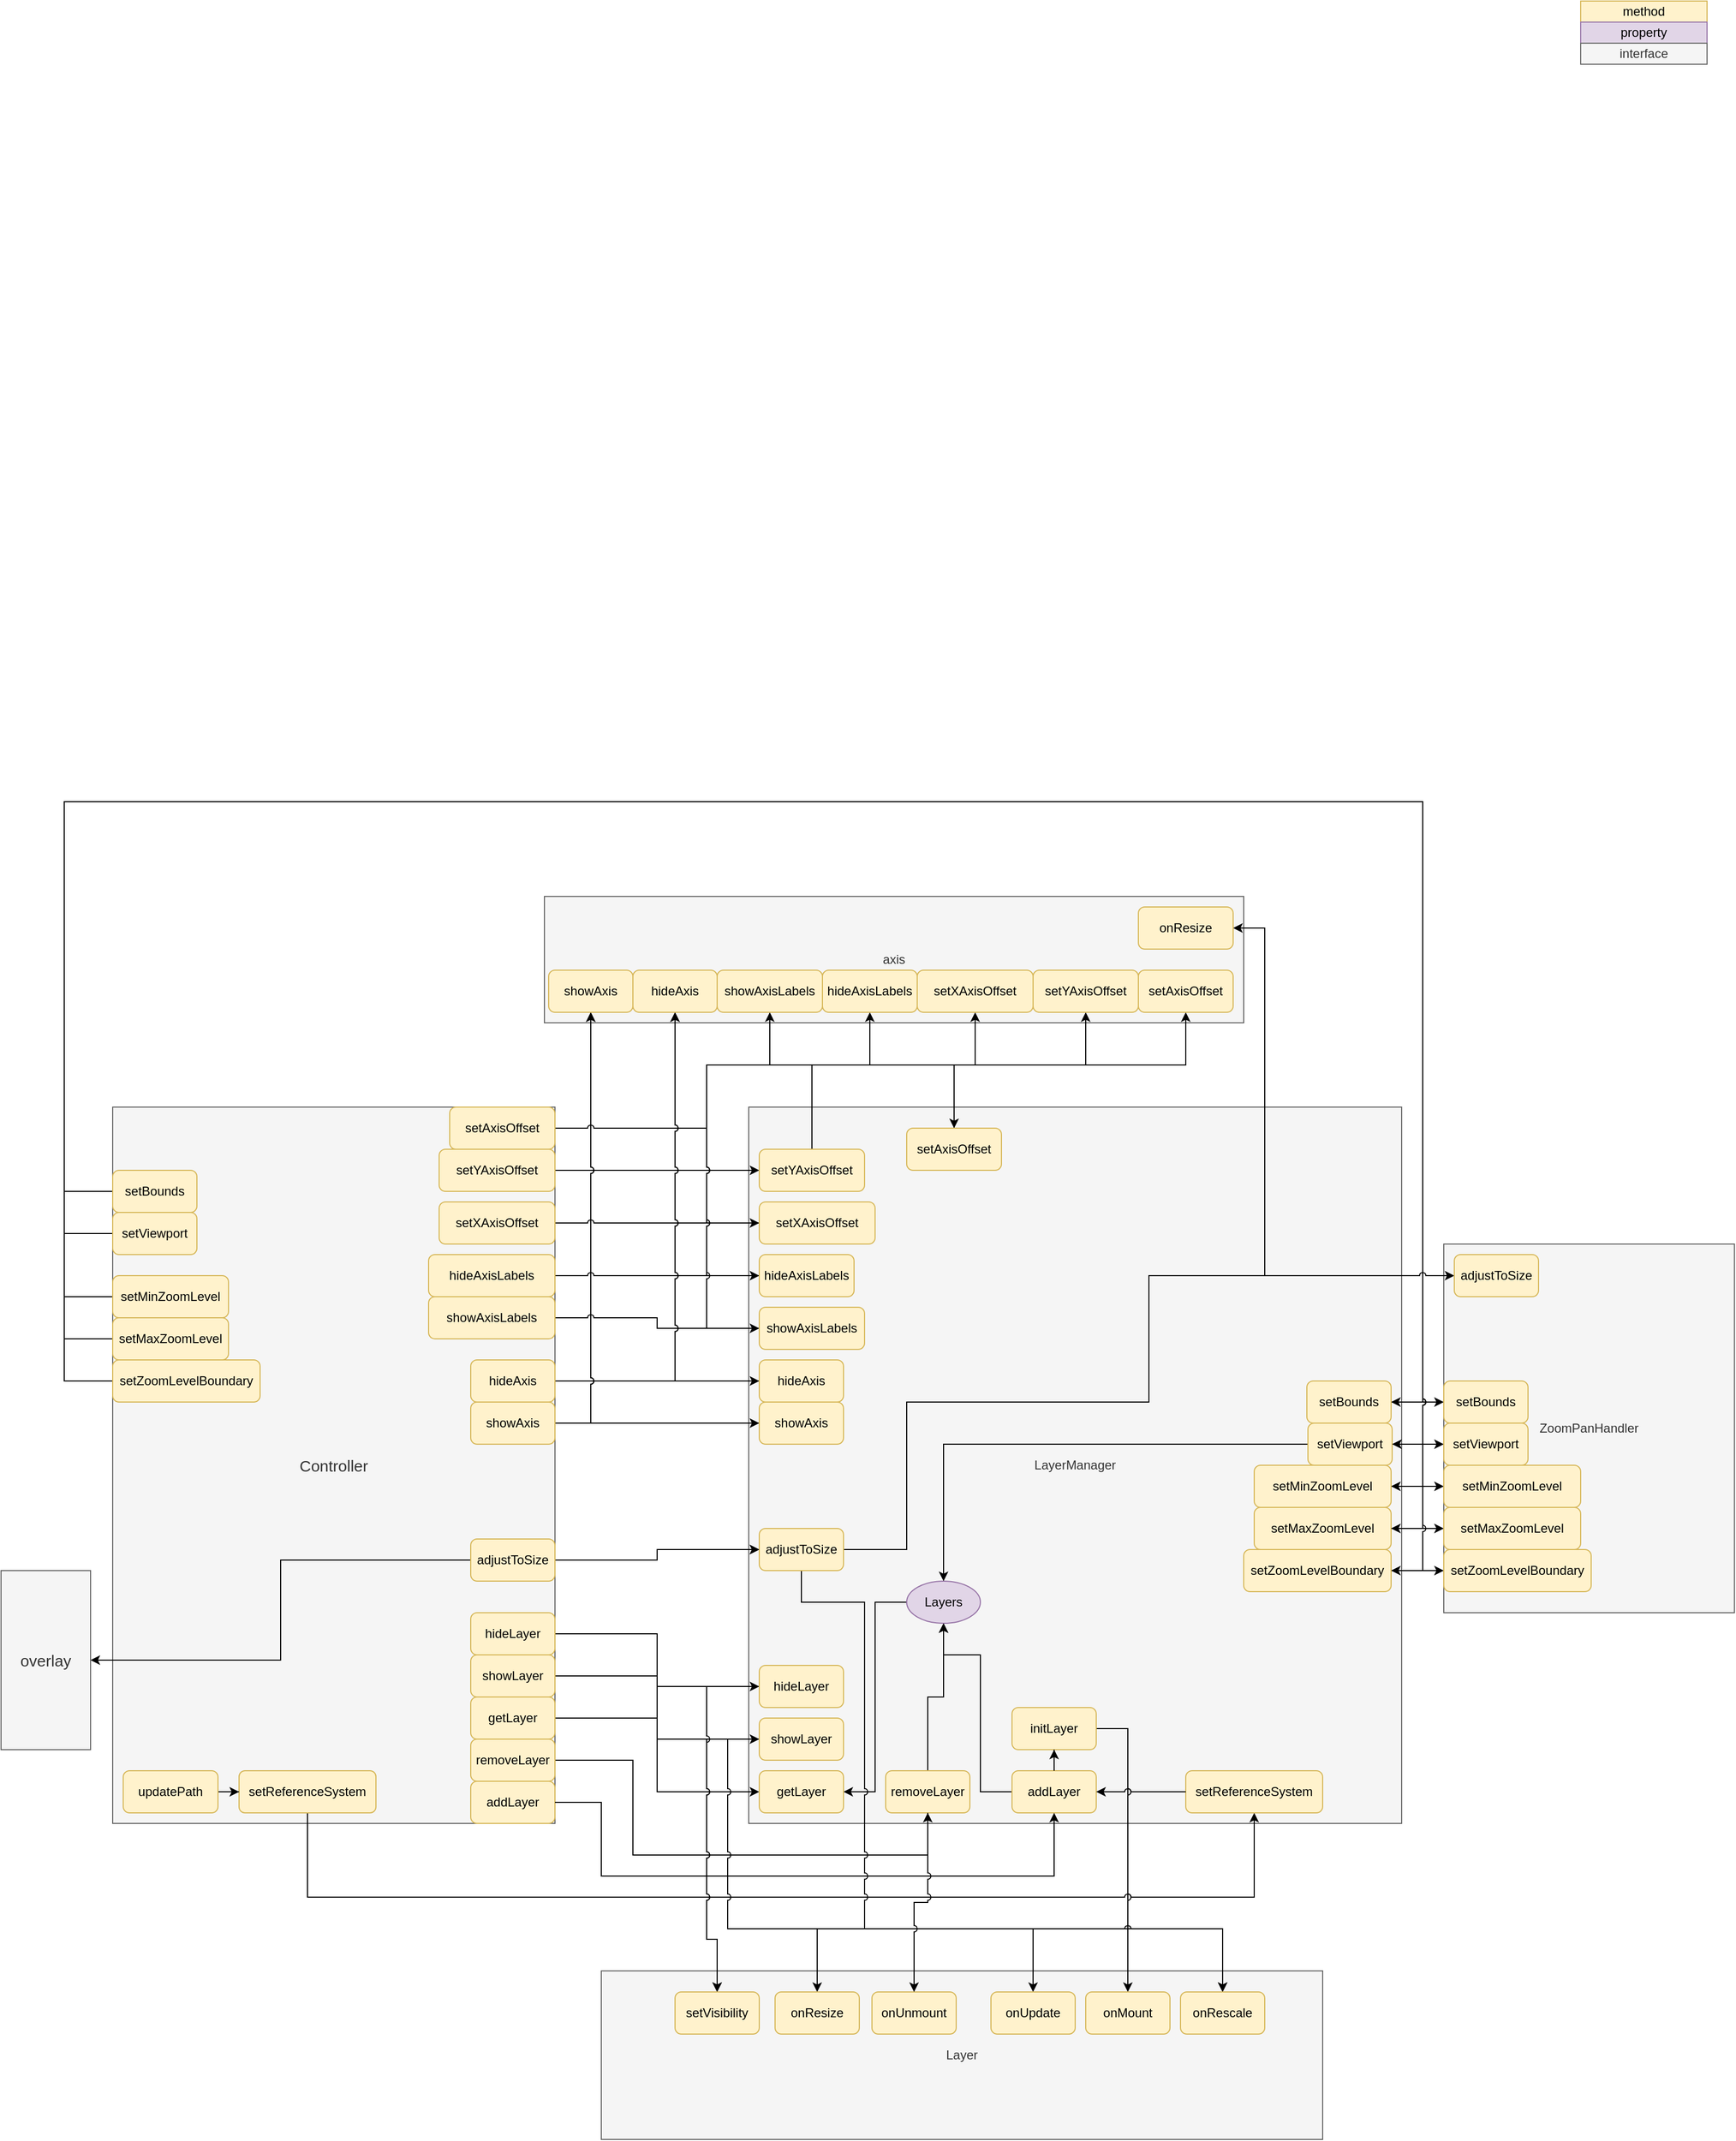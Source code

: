 <mxfile version="13.0.9" type="device" pages="3"><diagram id="C5RBs43oDa-KdzZeNtuy" name="Intersection Architecture"><mxGraphModel dx="1878" dy="2291" grid="1" gridSize="10" guides="1" tooltips="1" connect="1" arrows="1" fold="1" page="1" pageScale="1" pageWidth="827" pageHeight="1169" math="0" shadow="0"><root><mxCell id="WIyWlLk6GJQsqaUBKTNV-0"/><mxCell id="WIyWlLk6GJQsqaUBKTNV-1" parent="WIyWlLk6GJQsqaUBKTNV-0"/><mxCell id="x2h3PPj7F4wqM8LTbVuQ-20" value="Layer" style="rounded=0;whiteSpace=wrap;html=1;fillColor=#f5f5f5;strokeColor=#666666;fontColor=#333333;" vertex="1" parent="WIyWlLk6GJQsqaUBKTNV-1"><mxGeometry x="570" y="720" width="685" height="160" as="geometry"/></mxCell><mxCell id="qGFH2p14AHKpcNcB7F7v-0" value="LayerManager" style="rounded=0;whiteSpace=wrap;html=1;fillColor=#f5f5f5;strokeColor=#666666;fontColor=#333333;" parent="WIyWlLk6GJQsqaUBKTNV-1" vertex="1"><mxGeometry x="710" y="-100" width="620" height="680" as="geometry"/></mxCell><mxCell id="lzuNAEdxYF7ss8RY__yM-28" style="edgeStyle=orthogonalEdgeStyle;rounded=0;orthogonalLoop=1;jettySize=auto;html=1;entryX=0.5;entryY=1;entryDx=0;entryDy=0;fontColor=#FFFFFF;" parent="WIyWlLk6GJQsqaUBKTNV-1" source="qGFH2p14AHKpcNcB7F7v-7" target="qGFH2p14AHKpcNcB7F7v-19" edge="1"><mxGeometry relative="1" as="geometry"><Array as="points"><mxPoint x="930" y="550"/><mxPoint x="930" y="420"/><mxPoint x="895" y="420"/></Array></mxGeometry></mxCell><mxCell id="qGFH2p14AHKpcNcB7F7v-17" style="edgeStyle=orthogonalEdgeStyle;rounded=0;orthogonalLoop=1;jettySize=auto;html=1;entryX=0.5;entryY=0;entryDx=0;entryDy=0;" parent="WIyWlLk6GJQsqaUBKTNV-1" source="qGFH2p14AHKpcNcB7F7v-12" target="qGFH2p14AHKpcNcB7F7v-15" edge="1"><mxGeometry relative="1" as="geometry"><Array as="points"><mxPoint x="1070" y="490"/></Array></mxGeometry></mxCell><mxCell id="qGFH2p14AHKpcNcB7F7v-18" style="edgeStyle=orthogonalEdgeStyle;rounded=0;orthogonalLoop=1;jettySize=auto;html=1;entryX=0.5;entryY=0;entryDx=0;entryDy=0;" parent="WIyWlLk6GJQsqaUBKTNV-1" source="qGFH2p14AHKpcNcB7F7v-12" target="qGFH2p14AHKpcNcB7F7v-16" edge="1"><mxGeometry relative="1" as="geometry"><Array as="points"><mxPoint x="1070" y="490"/><mxPoint x="1070" y="680"/><mxPoint x="980" y="680"/></Array></mxGeometry></mxCell><mxCell id="qGFH2p14AHKpcNcB7F7v-15" value="onMount" style="rounded=1;whiteSpace=wrap;html=1;fillColor=#fff2cc;strokeColor=#d6b656;" parent="WIyWlLk6GJQsqaUBKTNV-1" vertex="1"><mxGeometry x="1030" y="740" width="80" height="40" as="geometry"/></mxCell><mxCell id="qGFH2p14AHKpcNcB7F7v-16" value="onUpdate" style="rounded=1;whiteSpace=wrap;html=1;fillColor=#fff2cc;strokeColor=#d6b656;" parent="WIyWlLk6GJQsqaUBKTNV-1" vertex="1"><mxGeometry x="940" y="740" width="80" height="40" as="geometry"/></mxCell><mxCell id="x2h3PPj7F4wqM8LTbVuQ-26" style="edgeStyle=orthogonalEdgeStyle;rounded=0;jumpStyle=arc;orthogonalLoop=1;jettySize=auto;html=1;entryX=1;entryY=0.5;entryDx=0;entryDy=0;" edge="1" parent="WIyWlLk6GJQsqaUBKTNV-1" source="qGFH2p14AHKpcNcB7F7v-19" target="4gIleVdqvki1FWhgA_Pe-3"><mxGeometry relative="1" as="geometry"/></mxCell><mxCell id="qGFH2p14AHKpcNcB7F7v-19" value="Layers" style="ellipse;whiteSpace=wrap;html=1;fillColor=#e1d5e7;strokeColor=#9673a6;" parent="WIyWlLk6GJQsqaUBKTNV-1" vertex="1"><mxGeometry x="860" y="350" width="70" height="40" as="geometry"/></mxCell><mxCell id="t4_a1YuW13qhdWx-vHfC-0" value="ZoomPanHandler" style="rounded=0;whiteSpace=wrap;html=1;fillColor=#f5f5f5;strokeColor=#666666;fontColor=#333333;" parent="WIyWlLk6GJQsqaUBKTNV-1" vertex="1"><mxGeometry x="1370" y="30" width="276" height="350" as="geometry"/></mxCell><mxCell id="bnAYsCn_XNbQGYz0Shfl-1" value="Controller" style="rounded=0;whiteSpace=wrap;html=1;fontSize=15;fillColor=#f5f5f5;strokeColor=#666666;fontColor=#333333;" parent="WIyWlLk6GJQsqaUBKTNV-1" vertex="1"><mxGeometry x="106" y="-100" width="420" height="680" as="geometry"/></mxCell><mxCell id="x2h3PPj7F4wqM8LTbVuQ-23" style="edgeStyle=orthogonalEdgeStyle;rounded=0;jumpStyle=arc;orthogonalLoop=1;jettySize=auto;html=1;entryX=0.5;entryY=1;entryDx=0;entryDy=0;" edge="1" parent="WIyWlLk6GJQsqaUBKTNV-1" source="lzuNAEdxYF7ss8RY__yM-10" target="lzuNAEdxYF7ss8RY__yM-5"><mxGeometry relative="1" as="geometry"><Array as="points"><mxPoint x="291" y="650"/><mxPoint x="1190" y="650"/></Array></mxGeometry></mxCell><mxCell id="lzuNAEdxYF7ss8RY__yM-10" value="&lt;span style=&quot;color: rgba(0 , 0 , 0 , 0) ; font-family: monospace ; font-size: 0px&quot;&gt;%3CmxGraphModel%3E%3Croot%3E%3CmxCell%20id%3D%220%22%2F%3E%3CmxCell%20id%3D%221%22%20parent%3D%220%22%2F%3E%3CmxCell%20id%3D%222%22%20value%3D%22onRescale%22%20style%3D%22rounded%3D1%3BwhiteSpace%3Dwrap%3Bhtml%3D1%3B%22%20vertex%3D%221%22%20parent%3D%221%22%3E%3CmxGeometry%20x%3D%221410%22%20y%3D%22-20%22%20width%3D%2280%22%20height%3D%2240%22%20as%3D%22geometry%22%2F%3E%3C%2FmxCell%3E%3C%2Froot%3E%3C%2FmxGraphModel%R3Errrewrew&lt;/span&gt;setReferenceSystem" style="rounded=1;whiteSpace=wrap;html=1;arcSize=14;fillColor=#fff2cc;strokeColor=#d6b656;" parent="WIyWlLk6GJQsqaUBKTNV-1" vertex="1"><mxGeometry x="226" y="530" width="130" height="40" as="geometry"/></mxCell><mxCell id="lzuNAEdxYF7ss8RY__yM-23" style="edgeStyle=orthogonalEdgeStyle;rounded=0;orthogonalLoop=1;jettySize=auto;html=1;entryX=0;entryY=0.5;entryDx=0;entryDy=0;fontColor=#FFFFFF;" parent="WIyWlLk6GJQsqaUBKTNV-1" source="lzuNAEdxYF7ss8RY__yM-22" target="lzuNAEdxYF7ss8RY__yM-10" edge="1"><mxGeometry relative="1" as="geometry"/></mxCell><mxCell id="lzuNAEdxYF7ss8RY__yM-22" value="updatePath" style="rounded=1;whiteSpace=wrap;html=1;fillColor=#fff2cc;strokeColor=#d6b656;" parent="WIyWlLk6GJQsqaUBKTNV-1" vertex="1"><mxGeometry x="116" y="530" width="90" height="40" as="geometry"/></mxCell><mxCell id="lzuNAEdxYF7ss8RY__yM-24" value="addLayer" style="rounded=1;whiteSpace=wrap;html=1;fillColor=#fff2cc;strokeColor=#d6b656;" parent="WIyWlLk6GJQsqaUBKTNV-1" vertex="1"><mxGeometry x="446" y="540" width="80" height="40" as="geometry"/></mxCell><mxCell id="lzuNAEdxYF7ss8RY__yM-32" style="edgeStyle=orthogonalEdgeStyle;rounded=0;orthogonalLoop=1;jettySize=auto;html=1;entryX=0.5;entryY=1;entryDx=0;entryDy=0;fontColor=#FFFFFF;" parent="WIyWlLk6GJQsqaUBKTNV-1" source="lzuNAEdxYF7ss8RY__yM-26" target="lzuNAEdxYF7ss8RY__yM-30" edge="1"><mxGeometry relative="1" as="geometry"><Array as="points"><mxPoint x="600" y="520"/><mxPoint x="600" y="610"/><mxPoint x="880" y="610"/></Array></mxGeometry></mxCell><mxCell id="lzuNAEdxYF7ss8RY__yM-26" value="removeLayer" style="rounded=1;whiteSpace=wrap;html=1;fillColor=#fff2cc;strokeColor=#d6b656;" parent="WIyWlLk6GJQsqaUBKTNV-1" vertex="1"><mxGeometry x="446" y="500" width="80" height="40" as="geometry"/></mxCell><mxCell id="lzuNAEdxYF7ss8RY__yM-31" style="edgeStyle=orthogonalEdgeStyle;rounded=0;orthogonalLoop=1;jettySize=auto;html=1;fontColor=#FFFFFF;entryX=0.5;entryY=1;entryDx=0;entryDy=0;" parent="WIyWlLk6GJQsqaUBKTNV-1" source="lzuNAEdxYF7ss8RY__yM-30" target="qGFH2p14AHKpcNcB7F7v-19" edge="1"><mxGeometry relative="1" as="geometry"><mxPoint x="895" y="400" as="targetPoint"/></mxGeometry></mxCell><mxCell id="4gIleVdqvki1FWhgA_Pe-8" style="edgeStyle=orthogonalEdgeStyle;rounded=0;jumpStyle=arc;orthogonalLoop=1;jettySize=auto;html=1;entryX=0;entryY=0.5;entryDx=0;entryDy=0;fontColor=#FFFFFF;" parent="WIyWlLk6GJQsqaUBKTNV-1" source="4gIleVdqvki1FWhgA_Pe-0" target="4gIleVdqvki1FWhgA_Pe-3" edge="1"><mxGeometry relative="1" as="geometry"/></mxCell><mxCell id="4gIleVdqvki1FWhgA_Pe-0" value="getLayer" style="rounded=1;whiteSpace=wrap;html=1;fillColor=#fff2cc;strokeColor=#d6b656;" parent="WIyWlLk6GJQsqaUBKTNV-1" vertex="1"><mxGeometry x="446" y="460" width="80" height="40" as="geometry"/></mxCell><mxCell id="4gIleVdqvki1FWhgA_Pe-7" style="edgeStyle=orthogonalEdgeStyle;rounded=0;jumpStyle=arc;orthogonalLoop=1;jettySize=auto;html=1;entryX=0;entryY=0.5;entryDx=0;entryDy=0;fontColor=#FFFFFF;" parent="WIyWlLk6GJQsqaUBKTNV-1" source="4gIleVdqvki1FWhgA_Pe-1" target="4gIleVdqvki1FWhgA_Pe-4" edge="1"><mxGeometry relative="1" as="geometry"/></mxCell><mxCell id="4gIleVdqvki1FWhgA_Pe-1" value="showLayer" style="rounded=1;whiteSpace=wrap;html=1;fillColor=#fff2cc;strokeColor=#d6b656;" parent="WIyWlLk6GJQsqaUBKTNV-1" vertex="1"><mxGeometry x="446" y="420" width="80" height="40" as="geometry"/></mxCell><mxCell id="4gIleVdqvki1FWhgA_Pe-6" style="edgeStyle=orthogonalEdgeStyle;rounded=0;jumpStyle=arc;orthogonalLoop=1;jettySize=auto;html=1;entryX=0;entryY=0.5;entryDx=0;entryDy=0;fontColor=#FFFFFF;" parent="WIyWlLk6GJQsqaUBKTNV-1" source="4gIleVdqvki1FWhgA_Pe-2" target="4gIleVdqvki1FWhgA_Pe-5" edge="1"><mxGeometry relative="1" as="geometry"/></mxCell><mxCell id="4gIleVdqvki1FWhgA_Pe-2" value="hideLayer" style="rounded=1;whiteSpace=wrap;html=1;fillColor=#fff2cc;strokeColor=#d6b656;" parent="WIyWlLk6GJQsqaUBKTNV-1" vertex="1"><mxGeometry x="446" y="380" width="80" height="40" as="geometry"/></mxCell><mxCell id="x2h3PPj7F4wqM8LTbVuQ-30" style="edgeStyle=orthogonalEdgeStyle;rounded=0;jumpStyle=arc;orthogonalLoop=1;jettySize=auto;html=1;entryX=0.5;entryY=0;entryDx=0;entryDy=0;" edge="1" parent="WIyWlLk6GJQsqaUBKTNV-1" source="4gIleVdqvki1FWhgA_Pe-4" target="x2h3PPj7F4wqM8LTbVuQ-29"><mxGeometry relative="1" as="geometry"><Array as="points"><mxPoint x="670" y="500"/><mxPoint x="670" y="690"/><mxPoint x="680" y="690"/></Array></mxGeometry></mxCell><mxCell id="x2h3PPj7F4wqM8LTbVuQ-32" style="edgeStyle=orthogonalEdgeStyle;rounded=0;jumpStyle=arc;orthogonalLoop=1;jettySize=auto;html=1;entryX=0.5;entryY=0;entryDx=0;entryDy=0;" edge="1" parent="WIyWlLk6GJQsqaUBKTNV-1" source="4gIleVdqvki1FWhgA_Pe-4" target="x2h3PPj7F4wqM8LTbVuQ-24"><mxGeometry relative="1" as="geometry"><Array as="points"><mxPoint x="690" y="500"/><mxPoint x="690" y="680"/><mxPoint x="1160" y="680"/></Array></mxGeometry></mxCell><mxCell id="4gIleVdqvki1FWhgA_Pe-4" value="showLayer" style="rounded=1;whiteSpace=wrap;html=1;fillColor=#fff2cc;strokeColor=#d6b656;" parent="WIyWlLk6GJQsqaUBKTNV-1" vertex="1"><mxGeometry x="720" y="480" width="80" height="40" as="geometry"/></mxCell><mxCell id="x2h3PPj7F4wqM8LTbVuQ-31" style="edgeStyle=orthogonalEdgeStyle;rounded=0;jumpStyle=arc;orthogonalLoop=1;jettySize=auto;html=1;entryX=0.5;entryY=0;entryDx=0;entryDy=0;" edge="1" parent="WIyWlLk6GJQsqaUBKTNV-1" source="4gIleVdqvki1FWhgA_Pe-5" target="x2h3PPj7F4wqM8LTbVuQ-29"><mxGeometry relative="1" as="geometry"><Array as="points"><mxPoint x="670" y="450"/><mxPoint x="670" y="690"/><mxPoint x="680" y="690"/></Array></mxGeometry></mxCell><mxCell id="4gIleVdqvki1FWhgA_Pe-5" value="hideLayer" style="rounded=1;whiteSpace=wrap;html=1;fillColor=#fff2cc;strokeColor=#d6b656;" parent="WIyWlLk6GJQsqaUBKTNV-1" vertex="1"><mxGeometry x="720" y="430" width="80" height="40" as="geometry"/></mxCell><mxCell id="4gIleVdqvki1FWhgA_Pe-14" style="edgeStyle=orthogonalEdgeStyle;rounded=0;jumpStyle=arc;orthogonalLoop=1;jettySize=auto;html=1;entryX=0.5;entryY=0;entryDx=0;entryDy=0;fontColor=#FFFFFF;" parent="WIyWlLk6GJQsqaUBKTNV-1" source="4gIleVdqvki1FWhgA_Pe-67" target="qGFH2p14AHKpcNcB7F7v-19" edge="1"><mxGeometry relative="1" as="geometry"/></mxCell><mxCell id="4gIleVdqvki1FWhgA_Pe-12" style="edgeStyle=orthogonalEdgeStyle;rounded=0;jumpStyle=arc;orthogonalLoop=1;jettySize=auto;html=1;entryX=1;entryY=0.5;entryDx=0;entryDy=0;fontColor=#FFFFFF;" parent="WIyWlLk6GJQsqaUBKTNV-1" source="4gIleVdqvki1FWhgA_Pe-10" target="4gIleVdqvki1FWhgA_Pe-11" edge="1"><mxGeometry relative="1" as="geometry"/></mxCell><mxCell id="4gIleVdqvki1FWhgA_Pe-13" style="edgeStyle=orthogonalEdgeStyle;rounded=0;jumpStyle=arc;orthogonalLoop=1;jettySize=auto;html=1;entryX=0;entryY=0.5;entryDx=0;entryDy=0;fontColor=#FFFFFF;" parent="WIyWlLk6GJQsqaUBKTNV-1" source="4gIleVdqvki1FWhgA_Pe-10" target="4gIleVdqvki1FWhgA_Pe-9" edge="1"><mxGeometry relative="1" as="geometry"/></mxCell><mxCell id="4gIleVdqvki1FWhgA_Pe-11" value="overlay" style="rounded=0;whiteSpace=wrap;html=1;fontSize=15;fillColor=#f5f5f5;strokeColor=#666666;fontColor=#333333;" parent="WIyWlLk6GJQsqaUBKTNV-1" vertex="1"><mxGeometry y="340" width="85" height="170" as="geometry"/></mxCell><mxCell id="x2h3PPj7F4wqM8LTbVuQ-12" style="edgeStyle=orthogonalEdgeStyle;rounded=0;jumpStyle=arc;orthogonalLoop=1;jettySize=auto;html=1;entryX=1;entryY=0.5;entryDx=0;entryDy=0;" edge="1" parent="WIyWlLk6GJQsqaUBKTNV-1" source="4gIleVdqvki1FWhgA_Pe-15" target="4gIleVdqvki1FWhgA_Pe-18"><mxGeometry relative="1" as="geometry"><Array as="points"><mxPoint x="60" y="-20"/><mxPoint x="60" y="-390"/><mxPoint x="1350" y="-390"/><mxPoint x="1350" y="180"/></Array></mxGeometry></mxCell><mxCell id="4gIleVdqvki1FWhgA_Pe-15" value="setBounds" style="rounded=1;whiteSpace=wrap;html=1;fillColor=#fff2cc;strokeColor=#d6b656;" parent="WIyWlLk6GJQsqaUBKTNV-1" vertex="1"><mxGeometry x="106" y="-40" width="80" height="40" as="geometry"/></mxCell><mxCell id="XmcEeiUNq8e45eWD--YI-15" style="edgeStyle=orthogonalEdgeStyle;rounded=0;orthogonalLoop=1;jettySize=auto;html=1;entryX=0;entryY=0.5;entryDx=0;entryDy=0;" edge="1" parent="WIyWlLk6GJQsqaUBKTNV-1" source="4gIleVdqvki1FWhgA_Pe-16" target="XmcEeiUNq8e45eWD--YI-7"><mxGeometry relative="1" as="geometry"/></mxCell><mxCell id="4gIleVdqvki1FWhgA_Pe-16" value="setMaxZoomLevel" style="rounded=1;whiteSpace=wrap;html=1;fillColor=#fff2cc;strokeColor=#d6b656;" parent="WIyWlLk6GJQsqaUBKTNV-1" vertex="1"><mxGeometry x="1190" y="280" width="130" height="40" as="geometry"/></mxCell><mxCell id="4gIleVdqvki1FWhgA_Pe-17" value="axis" style="rounded=0;whiteSpace=wrap;html=1;fillColor=#f5f5f5;strokeColor=#666666;fontColor=#333333;" parent="WIyWlLk6GJQsqaUBKTNV-1" vertex="1"><mxGeometry x="516" y="-300" width="664" height="120" as="geometry"/></mxCell><mxCell id="XmcEeiUNq8e45eWD--YI-13" style="edgeStyle=orthogonalEdgeStyle;rounded=0;orthogonalLoop=1;jettySize=auto;html=1;entryX=0;entryY=0.5;entryDx=0;entryDy=0;" edge="1" parent="WIyWlLk6GJQsqaUBKTNV-1" source="4gIleVdqvki1FWhgA_Pe-18" target="XmcEeiUNq8e45eWD--YI-8"><mxGeometry relative="1" as="geometry"/></mxCell><mxCell id="4gIleVdqvki1FWhgA_Pe-18" value="setBounds" style="rounded=1;whiteSpace=wrap;html=1;fillColor=#fff2cc;strokeColor=#d6b656;" parent="WIyWlLk6GJQsqaUBKTNV-1" vertex="1"><mxGeometry x="1240" y="160" width="80" height="40" as="geometry"/></mxCell><mxCell id="4gIleVdqvki1FWhgA_Pe-48" style="edgeStyle=orthogonalEdgeStyle;rounded=0;jumpStyle=arc;orthogonalLoop=1;jettySize=auto;html=1;entryX=0;entryY=0.5;entryDx=0;entryDy=0;fontColor=#FFFFFF;" parent="WIyWlLk6GJQsqaUBKTNV-1" source="4gIleVdqvki1FWhgA_Pe-19" target="4gIleVdqvki1FWhgA_Pe-36" edge="1"><mxGeometry relative="1" as="geometry"/></mxCell><mxCell id="4gIleVdqvki1FWhgA_Pe-19" value="setYAxisOffset" style="rounded=1;whiteSpace=wrap;html=1;fillColor=#fff2cc;strokeColor=#d6b656;" parent="WIyWlLk6GJQsqaUBKTNV-1" vertex="1"><mxGeometry x="416" y="-60" width="110" height="40" as="geometry"/></mxCell><mxCell id="4gIleVdqvki1FWhgA_Pe-64" style="edgeStyle=orthogonalEdgeStyle;rounded=0;jumpStyle=arc;orthogonalLoop=1;jettySize=auto;html=1;entryX=0;entryY=0.5;entryDx=0;entryDy=0;fontColor=#FFFFFF;" parent="WIyWlLk6GJQsqaUBKTNV-1" source="4gIleVdqvki1FWhgA_Pe-21" target="4gIleVdqvki1FWhgA_Pe-22" edge="1"><mxGeometry relative="1" as="geometry"/></mxCell><mxCell id="4gIleVdqvki1FWhgA_Pe-21" value="hideAxis" style="rounded=1;whiteSpace=wrap;html=1;fillColor=#fff2cc;strokeColor=#d6b656;" parent="WIyWlLk6GJQsqaUBKTNV-1" vertex="1"><mxGeometry x="446" y="140" width="80" height="40" as="geometry"/></mxCell><mxCell id="x2h3PPj7F4wqM8LTbVuQ-14" style="edgeStyle=orthogonalEdgeStyle;rounded=0;jumpStyle=arc;orthogonalLoop=1;jettySize=auto;html=1;entryX=0;entryY=0.5;entryDx=0;entryDy=0;" edge="1" parent="WIyWlLk6GJQsqaUBKTNV-1" source="4gIleVdqvki1FWhgA_Pe-23" target="4gIleVdqvki1FWhgA_Pe-24"><mxGeometry relative="1" as="geometry"><mxPoint x="550" y="250" as="targetPoint"/></mxGeometry></mxCell><mxCell id="4gIleVdqvki1FWhgA_Pe-23" value="showAxis" style="rounded=1;whiteSpace=wrap;html=1;fillColor=#fff2cc;strokeColor=#d6b656;" parent="WIyWlLk6GJQsqaUBKTNV-1" vertex="1"><mxGeometry x="446" y="180" width="80" height="40" as="geometry"/></mxCell><mxCell id="x2h3PPj7F4wqM8LTbVuQ-2" style="edgeStyle=orthogonalEdgeStyle;rounded=0;jumpStyle=arc;orthogonalLoop=1;jettySize=auto;html=1;entryX=0.5;entryY=1;entryDx=0;entryDy=0;" edge="1" parent="WIyWlLk6GJQsqaUBKTNV-1" source="4gIleVdqvki1FWhgA_Pe-24" target="XmcEeiUNq8e45eWD--YI-0"><mxGeometry relative="1" as="geometry"/></mxCell><mxCell id="x2h3PPj7F4wqM8LTbVuQ-33" style="edgeStyle=orthogonalEdgeStyle;rounded=0;jumpStyle=arc;orthogonalLoop=1;jettySize=auto;html=1;entryX=0.5;entryY=1;entryDx=0;entryDy=0;" edge="1" parent="WIyWlLk6GJQsqaUBKTNV-1" source="4gIleVdqvki1FWhgA_Pe-24" target="XmcEeiUNq8e45eWD--YI-0"><mxGeometry relative="1" as="geometry"/></mxCell><mxCell id="4gIleVdqvki1FWhgA_Pe-24" value="showAxis" style="rounded=1;whiteSpace=wrap;html=1;fillColor=#fff2cc;strokeColor=#d6b656;" parent="WIyWlLk6GJQsqaUBKTNV-1" vertex="1"><mxGeometry x="720" y="180" width="80" height="40" as="geometry"/></mxCell><mxCell id="4gIleVdqvki1FWhgA_Pe-56" style="edgeStyle=orthogonalEdgeStyle;rounded=0;jumpStyle=arc;orthogonalLoop=1;jettySize=auto;html=1;entryX=0;entryY=0.5;entryDx=0;entryDy=0;fontColor=#FFFFFF;" parent="WIyWlLk6GJQsqaUBKTNV-1" source="4gIleVdqvki1FWhgA_Pe-25" target="4gIleVdqvki1FWhgA_Pe-26" edge="1"><mxGeometry relative="1" as="geometry"/></mxCell><mxCell id="4gIleVdqvki1FWhgA_Pe-55" style="edgeStyle=orthogonalEdgeStyle;rounded=0;jumpStyle=arc;orthogonalLoop=1;jettySize=auto;html=1;entryX=0;entryY=0.5;entryDx=0;entryDy=0;fontColor=#FFFFFF;" parent="WIyWlLk6GJQsqaUBKTNV-1" source="4gIleVdqvki1FWhgA_Pe-27" target="4gIleVdqvki1FWhgA_Pe-28" edge="1"><mxGeometry relative="1" as="geometry"/></mxCell><mxCell id="4gIleVdqvki1FWhgA_Pe-27" value="hideAxisLabels" style="rounded=1;whiteSpace=wrap;html=1;fillColor=#fff2cc;strokeColor=#d6b656;" parent="WIyWlLk6GJQsqaUBKTNV-1" vertex="1"><mxGeometry x="406" y="40" width="120" height="40" as="geometry"/></mxCell><mxCell id="x2h3PPj7F4wqM8LTbVuQ-13" style="edgeStyle=orthogonalEdgeStyle;rounded=0;jumpStyle=arc;orthogonalLoop=1;jettySize=auto;html=1;entryX=0.5;entryY=0;entryDx=0;entryDy=0;" edge="1" parent="WIyWlLk6GJQsqaUBKTNV-1" source="4gIleVdqvki1FWhgA_Pe-29" target="4gIleVdqvki1FWhgA_Pe-30"><mxGeometry relative="1" as="geometry"><Array as="points"><mxPoint x="670" y="-80"/><mxPoint x="670" y="-140"/><mxPoint x="905" y="-140"/></Array></mxGeometry></mxCell><mxCell id="4gIleVdqvki1FWhgA_Pe-29" value="setAxisOffset" style="rounded=1;whiteSpace=wrap;html=1;fillColor=#fff2cc;strokeColor=#d6b656;" parent="WIyWlLk6GJQsqaUBKTNV-1" vertex="1"><mxGeometry x="426" y="-100" width="100" height="40" as="geometry"/></mxCell><mxCell id="x2h3PPj7F4wqM8LTbVuQ-8" style="edgeStyle=orthogonalEdgeStyle;rounded=0;jumpStyle=arc;orthogonalLoop=1;jettySize=auto;html=1;entryX=0.5;entryY=1;entryDx=0;entryDy=0;" edge="1" parent="WIyWlLk6GJQsqaUBKTNV-1" source="4gIleVdqvki1FWhgA_Pe-30" target="XmcEeiUNq8e45eWD--YI-1"><mxGeometry relative="1" as="geometry"><Array as="points"><mxPoint x="905" y="-140"/><mxPoint x="1125" y="-140"/></Array></mxGeometry></mxCell><mxCell id="4gIleVdqvki1FWhgA_Pe-30" value="setAxisOffset" style="rounded=1;whiteSpace=wrap;html=1;fillColor=#fff2cc;strokeColor=#d6b656;" parent="WIyWlLk6GJQsqaUBKTNV-1" vertex="1"><mxGeometry x="860" y="-80" width="90" height="40" as="geometry"/></mxCell><mxCell id="x2h3PPj7F4wqM8LTbVuQ-17" style="edgeStyle=orthogonalEdgeStyle;rounded=0;jumpStyle=arc;orthogonalLoop=1;jettySize=auto;html=1;entryX=0;entryY=0.5;entryDx=0;entryDy=0;" edge="1" parent="WIyWlLk6GJQsqaUBKTNV-1" source="4gIleVdqvki1FWhgA_Pe-31" target="4gIleVdqvki1FWhgA_Pe-20"><mxGeometry relative="1" as="geometry"/></mxCell><mxCell id="4gIleVdqvki1FWhgA_Pe-31" value="&lt;span&gt;setXAxisOffset&lt;/span&gt;" style="rounded=1;whiteSpace=wrap;html=1;fillColor=#fff2cc;strokeColor=#d6b656;" parent="WIyWlLk6GJQsqaUBKTNV-1" vertex="1"><mxGeometry x="416" y="-10" width="110" height="40" as="geometry"/></mxCell><mxCell id="x2h3PPj7F4wqM8LTbVuQ-9" style="edgeStyle=orthogonalEdgeStyle;rounded=0;jumpStyle=arc;orthogonalLoop=1;jettySize=auto;html=1;entryX=1;entryY=0.5;entryDx=0;entryDy=0;" edge="1" parent="WIyWlLk6GJQsqaUBKTNV-1" source="4gIleVdqvki1FWhgA_Pe-32" target="4gIleVdqvki1FWhgA_Pe-34"><mxGeometry relative="1" as="geometry"><Array as="points"><mxPoint x="60" y="160"/><mxPoint x="60" y="-390"/><mxPoint x="1350" y="-390"/><mxPoint x="1350" y="340"/></Array></mxGeometry></mxCell><mxCell id="4gIleVdqvki1FWhgA_Pe-32" value="setZoomLevelBoundary" style="rounded=1;whiteSpace=wrap;html=1;fillColor=#fff2cc;strokeColor=#d6b656;" parent="WIyWlLk6GJQsqaUBKTNV-1" vertex="1"><mxGeometry x="106" y="140" width="140" height="40" as="geometry"/></mxCell><mxCell id="XmcEeiUNq8e45eWD--YI-14" style="edgeStyle=orthogonalEdgeStyle;rounded=0;orthogonalLoop=1;jettySize=auto;html=1;entryX=0;entryY=0.5;entryDx=0;entryDy=0;" edge="1" parent="WIyWlLk6GJQsqaUBKTNV-1" source="4gIleVdqvki1FWhgA_Pe-34" target="XmcEeiUNq8e45eWD--YI-9"><mxGeometry relative="1" as="geometry"/></mxCell><mxCell id="4gIleVdqvki1FWhgA_Pe-34" value="setZoomLevelBoundary" style="rounded=1;whiteSpace=wrap;html=1;fillColor=#fff2cc;strokeColor=#d6b656;" parent="WIyWlLk6GJQsqaUBKTNV-1" vertex="1"><mxGeometry x="1180" y="320" width="140" height="40" as="geometry"/></mxCell><mxCell id="4gIleVdqvki1FWhgA_Pe-44" style="edgeStyle=orthogonalEdgeStyle;rounded=0;jumpStyle=arc;orthogonalLoop=1;jettySize=auto;html=1;fontColor=#FFFFFF;entryX=1;entryY=0.5;entryDx=0;entryDy=0;" parent="WIyWlLk6GJQsqaUBKTNV-1" source="4gIleVdqvki1FWhgA_Pe-37" target="4gIleVdqvki1FWhgA_Pe-16" edge="1"><mxGeometry relative="1" as="geometry"><mxPoint x="1330" y="300" as="targetPoint"/><Array as="points"><mxPoint x="60" y="120"/><mxPoint x="60" y="-390"/><mxPoint x="1350" y="-390"/><mxPoint x="1350" y="300"/></Array></mxGeometry></mxCell><mxCell id="4gIleVdqvki1FWhgA_Pe-37" value="setMaxZoomLevel" style="rounded=1;whiteSpace=wrap;html=1;fillColor=#fff2cc;strokeColor=#d6b656;" parent="WIyWlLk6GJQsqaUBKTNV-1" vertex="1"><mxGeometry x="106" y="100" width="110" height="40" as="geometry"/></mxCell><mxCell id="x2h3PPj7F4wqM8LTbVuQ-10" style="edgeStyle=orthogonalEdgeStyle;rounded=0;jumpStyle=arc;orthogonalLoop=1;jettySize=auto;html=1;entryX=1;entryY=0.5;entryDx=0;entryDy=0;exitX=0;exitY=0.5;exitDx=0;exitDy=0;" edge="1" parent="WIyWlLk6GJQsqaUBKTNV-1" source="aJGMsekPBIX-GRRvISsG-0"><mxGeometry relative="1" as="geometry"><mxPoint x="106" y="80" as="sourcePoint"/><mxPoint x="1320" y="260" as="targetPoint"/><Array as="points"><mxPoint x="60" y="80"/><mxPoint x="60" y="-390"/><mxPoint x="1350" y="-390"/><mxPoint x="1350" y="260"/></Array></mxGeometry></mxCell><mxCell id="XmcEeiUNq8e45eWD--YI-12" style="edgeStyle=orthogonalEdgeStyle;rounded=0;orthogonalLoop=1;jettySize=auto;html=1;entryX=0;entryY=0.5;entryDx=0;entryDy=0;" edge="1" parent="WIyWlLk6GJQsqaUBKTNV-1" source="4gIleVdqvki1FWhgA_Pe-67" target="XmcEeiUNq8e45eWD--YI-10"><mxGeometry relative="1" as="geometry"/></mxCell><mxCell id="4gIleVdqvki1FWhgA_Pe-67" value="setViewport" style="rounded=1;whiteSpace=wrap;html=1;fillColor=#fff2cc;strokeColor=#d6b656;" parent="WIyWlLk6GJQsqaUBKTNV-1" vertex="1"><mxGeometry x="1241" y="200" width="80" height="40" as="geometry"/></mxCell><mxCell id="x2h3PPj7F4wqM8LTbVuQ-11" style="edgeStyle=orthogonalEdgeStyle;rounded=0;jumpStyle=arc;orthogonalLoop=1;jettySize=auto;html=1;entryX=1;entryY=0.5;entryDx=0;entryDy=0;" edge="1" parent="WIyWlLk6GJQsqaUBKTNV-1" source="4gIleVdqvki1FWhgA_Pe-68" target="4gIleVdqvki1FWhgA_Pe-67"><mxGeometry relative="1" as="geometry"><Array as="points"><mxPoint x="60" y="20"/><mxPoint x="60" y="-390"/><mxPoint x="1350" y="-390"/><mxPoint x="1350" y="220"/></Array></mxGeometry></mxCell><mxCell id="4gIleVdqvki1FWhgA_Pe-68" value="setViewport" style="rounded=1;whiteSpace=wrap;html=1;fillColor=#fff2cc;strokeColor=#d6b656;" parent="WIyWlLk6GJQsqaUBKTNV-1" vertex="1"><mxGeometry x="106" width="80" height="40" as="geometry"/></mxCell><mxCell id="lzuNAEdxYF7ss8RY__yM-5" value="&lt;span style=&quot;color: rgba(0 , 0 , 0 , 0) ; font-family: monospace ; font-size: 0px&quot;&gt;%3CmxGraphModel%3E%3Croot%3E%3CmxCell%20id%3D%220%22%2F%3E%3CmxCell%20id%3D%221%22%20parent%3D%220%22%2F%3E%3CmxCell%20id%3D%222%22%20value%3D%22onRescale%22%20style%3D%22rounded%3D1%3BwhiteSpace%3Dwrap%3Bhtml%3D1%3B%22%20vertex%3D%221%22%20parent%3D%221%22%3E%3CmxGeometry%20x%3D%221410%22%20y%3D%22-20%22%20width%3D%2280%22%20height%3D%2240%22%20as%3D%22geometry%22%2F%3E%3C%2FmxCell%3E%3C%2Froot%3E%3C%2FmxGraphModel%R3Errrewrew&lt;/span&gt;setReferenceSystem" style="rounded=1;whiteSpace=wrap;html=1;fillColor=#fff2cc;strokeColor=#d6b656;" parent="WIyWlLk6GJQsqaUBKTNV-1" vertex="1"><mxGeometry x="1125" y="530" width="130" height="40" as="geometry"/></mxCell><mxCell id="qGFH2p14AHKpcNcB7F7v-7" value="addLayer" style="rounded=1;whiteSpace=wrap;html=1;fillColor=#fff2cc;strokeColor=#d6b656;" parent="WIyWlLk6GJQsqaUBKTNV-1" vertex="1"><mxGeometry x="960" y="530" width="80" height="40" as="geometry"/></mxCell><mxCell id="4l4sDTHytI-d6tV_llTX-1" style="edgeStyle=orthogonalEdgeStyle;rounded=0;orthogonalLoop=1;jettySize=auto;html=1;entryX=1;entryY=0.5;entryDx=0;entryDy=0;jumpStyle=arc;" parent="WIyWlLk6GJQsqaUBKTNV-1" source="lzuNAEdxYF7ss8RY__yM-5" target="qGFH2p14AHKpcNcB7F7v-7" edge="1"><mxGeometry relative="1" as="geometry"><mxPoint x="915" y="320" as="targetPoint"/><mxPoint x="1125" y="550" as="sourcePoint"/></mxGeometry></mxCell><mxCell id="lzuNAEdxYF7ss8RY__yM-30" value="removeLayer" style="rounded=1;whiteSpace=wrap;html=1;fillColor=#fff2cc;strokeColor=#d6b656;" parent="WIyWlLk6GJQsqaUBKTNV-1" vertex="1"><mxGeometry x="840" y="530" width="80" height="40" as="geometry"/></mxCell><mxCell id="4gIleVdqvki1FWhgA_Pe-3" value="getLayer" style="rounded=1;whiteSpace=wrap;html=1;fillColor=#fff2cc;strokeColor=#d6b656;" parent="WIyWlLk6GJQsqaUBKTNV-1" vertex="1"><mxGeometry x="720" y="530" width="80" height="40" as="geometry"/></mxCell><mxCell id="4l4sDTHytI-d6tV_llTX-3" style="edgeStyle=orthogonalEdgeStyle;rounded=0;orthogonalLoop=1;jettySize=auto;html=1;entryX=0.5;entryY=1;entryDx=0;entryDy=0;fontColor=#FFFFFF;" parent="WIyWlLk6GJQsqaUBKTNV-1" source="lzuNAEdxYF7ss8RY__yM-24" target="qGFH2p14AHKpcNcB7F7v-7" edge="1"><mxGeometry relative="1" as="geometry"><mxPoint x="410" y="390" as="sourcePoint"/><mxPoint x="1140" y="550" as="targetPoint"/><Array as="points"><mxPoint x="570" y="560"/><mxPoint x="570" y="630"/><mxPoint x="1000" y="630"/></Array></mxGeometry></mxCell><mxCell id="x2h3PPj7F4wqM8LTbVuQ-25" style="edgeStyle=orthogonalEdgeStyle;rounded=0;jumpStyle=arc;orthogonalLoop=1;jettySize=auto;html=1;entryX=0.5;entryY=0;entryDx=0;entryDy=0;" edge="1" parent="WIyWlLk6GJQsqaUBKTNV-1" source="qGFH2p14AHKpcNcB7F7v-12" target="x2h3PPj7F4wqM8LTbVuQ-24"><mxGeometry relative="1" as="geometry"><Array as="points"><mxPoint x="1070" y="490"/><mxPoint x="1070" y="680"/><mxPoint x="1160" y="680"/></Array></mxGeometry></mxCell><mxCell id="qGFH2p14AHKpcNcB7F7v-12" value="initLayer" style="rounded=1;whiteSpace=wrap;html=1;fillColor=#fff2cc;strokeColor=#d6b656;" parent="WIyWlLk6GJQsqaUBKTNV-1" vertex="1"><mxGeometry x="960" y="470" width="80" height="40" as="geometry"/></mxCell><mxCell id="4l4sDTHytI-d6tV_llTX-4" style="edgeStyle=orthogonalEdgeStyle;rounded=0;orthogonalLoop=1;jettySize=auto;html=1;entryX=0.5;entryY=1;entryDx=0;entryDy=0;jumpStyle=arc;" parent="WIyWlLk6GJQsqaUBKTNV-1" source="qGFH2p14AHKpcNcB7F7v-7" target="qGFH2p14AHKpcNcB7F7v-12" edge="1"><mxGeometry relative="1" as="geometry"><mxPoint x="915" y="320" as="targetPoint"/><mxPoint x="951.0" y="530" as="sourcePoint"/></mxGeometry></mxCell><mxCell id="x2h3PPj7F4wqM8LTbVuQ-1" style="edgeStyle=orthogonalEdgeStyle;rounded=0;orthogonalLoop=1;jettySize=auto;html=1;entryX=0;entryY=0.5;entryDx=0;entryDy=0;jumpStyle=arc;" edge="1" parent="WIyWlLk6GJQsqaUBKTNV-1" source="4gIleVdqvki1FWhgA_Pe-9" target="x2h3PPj7F4wqM8LTbVuQ-0"><mxGeometry relative="1" as="geometry"><Array as="points"><mxPoint x="860" y="320"/><mxPoint x="860" y="180"/><mxPoint x="1090" y="180"/><mxPoint x="1090" y="60"/></Array></mxGeometry></mxCell><mxCell id="x2h3PPj7F4wqM8LTbVuQ-19" style="edgeStyle=orthogonalEdgeStyle;rounded=0;jumpStyle=arc;orthogonalLoop=1;jettySize=auto;html=1;entryX=1;entryY=0.5;entryDx=0;entryDy=0;" edge="1" parent="WIyWlLk6GJQsqaUBKTNV-1" source="4gIleVdqvki1FWhgA_Pe-9" target="x2h3PPj7F4wqM8LTbVuQ-18"><mxGeometry relative="1" as="geometry"><Array as="points"><mxPoint x="860" y="320"/><mxPoint x="860" y="180"/><mxPoint x="1090" y="180"/><mxPoint x="1090" y="60"/><mxPoint x="1200" y="60"/><mxPoint x="1200" y="-270"/></Array></mxGeometry></mxCell><mxCell id="x2h3PPj7F4wqM8LTbVuQ-28" style="edgeStyle=orthogonalEdgeStyle;rounded=0;jumpStyle=arc;orthogonalLoop=1;jettySize=auto;html=1;entryX=0.5;entryY=0;entryDx=0;entryDy=0;" edge="1" parent="WIyWlLk6GJQsqaUBKTNV-1" source="4gIleVdqvki1FWhgA_Pe-9" target="x2h3PPj7F4wqM8LTbVuQ-27"><mxGeometry relative="1" as="geometry"><Array as="points"><mxPoint x="760" y="370"/><mxPoint x="820" y="370"/><mxPoint x="820" y="680"/><mxPoint x="775" y="680"/></Array></mxGeometry></mxCell><mxCell id="4gIleVdqvki1FWhgA_Pe-9" value="adjustToSize" style="rounded=1;whiteSpace=wrap;html=1;fillColor=#fff2cc;strokeColor=#d6b656;" parent="WIyWlLk6GJQsqaUBKTNV-1" vertex="1"><mxGeometry x="720" y="300" width="80" height="40" as="geometry"/></mxCell><mxCell id="4l4sDTHytI-d6tV_llTX-5" style="edgeStyle=orthogonalEdgeStyle;rounded=0;jumpStyle=arc;orthogonalLoop=1;jettySize=auto;html=1;entryX=0;entryY=0.5;entryDx=0;entryDy=0;fontColor=#FFFFFF;" parent="WIyWlLk6GJQsqaUBKTNV-1" source="4gIleVdqvki1FWhgA_Pe-10" target="4gIleVdqvki1FWhgA_Pe-9" edge="1"><mxGeometry relative="1" as="geometry"><mxPoint x="100" y="290" as="sourcePoint"/><mxPoint x="1390" y="290" as="targetPoint"/></mxGeometry></mxCell><mxCell id="x2h3PPj7F4wqM8LTbVuQ-3" style="edgeStyle=orthogonalEdgeStyle;rounded=0;jumpStyle=arc;orthogonalLoop=1;jettySize=auto;html=1;entryX=0.5;entryY=1;entryDx=0;entryDy=0;" edge="1" parent="WIyWlLk6GJQsqaUBKTNV-1" source="4gIleVdqvki1FWhgA_Pe-22" target="XmcEeiUNq8e45eWD--YI-2"><mxGeometry relative="1" as="geometry"/></mxCell><mxCell id="x2h3PPj7F4wqM8LTbVuQ-34" style="edgeStyle=orthogonalEdgeStyle;rounded=0;jumpStyle=arc;orthogonalLoop=1;jettySize=auto;html=1;entryX=0.5;entryY=1;entryDx=0;entryDy=0;" edge="1" parent="WIyWlLk6GJQsqaUBKTNV-1" source="4gIleVdqvki1FWhgA_Pe-22" target="XmcEeiUNq8e45eWD--YI-2"><mxGeometry relative="1" as="geometry"/></mxCell><mxCell id="4gIleVdqvki1FWhgA_Pe-22" value="hideAxis" style="rounded=1;whiteSpace=wrap;html=1;fillColor=#fff2cc;strokeColor=#d6b656;" parent="WIyWlLk6GJQsqaUBKTNV-1" vertex="1"><mxGeometry x="720" y="140" width="80" height="40" as="geometry"/></mxCell><mxCell id="XmcEeiUNq8e45eWD--YI-16" style="edgeStyle=orthogonalEdgeStyle;rounded=0;orthogonalLoop=1;jettySize=auto;html=1;entryX=0;entryY=0.5;entryDx=0;entryDy=0;exitX=1;exitY=0.5;exitDx=0;exitDy=0;" edge="1" parent="WIyWlLk6GJQsqaUBKTNV-1" source="aJGMsekPBIX-GRRvISsG-1" target="aJGMsekPBIX-GRRvISsG-2"><mxGeometry relative="1" as="geometry"><mxPoint x="1320" y="260" as="sourcePoint"/><mxPoint x="1370" y="260" as="targetPoint"/></mxGeometry></mxCell><mxCell id="x2h3PPj7F4wqM8LTbVuQ-4" style="edgeStyle=orthogonalEdgeStyle;rounded=0;jumpStyle=arc;orthogonalLoop=1;jettySize=auto;html=1;entryX=0.5;entryY=1;entryDx=0;entryDy=0;" edge="1" parent="WIyWlLk6GJQsqaUBKTNV-1" source="4gIleVdqvki1FWhgA_Pe-26" target="XmcEeiUNq8e45eWD--YI-3"><mxGeometry relative="1" as="geometry"><Array as="points"><mxPoint x="670" y="110"/><mxPoint x="670" y="-140"/><mxPoint x="730" y="-140"/></Array></mxGeometry></mxCell><mxCell id="4gIleVdqvki1FWhgA_Pe-26" value="showAxisLabels" style="rounded=1;whiteSpace=wrap;html=1;fillColor=#fff2cc;strokeColor=#d6b656;" parent="WIyWlLk6GJQsqaUBKTNV-1" vertex="1"><mxGeometry x="720" y="90" width="100" height="40" as="geometry"/></mxCell><mxCell id="x2h3PPj7F4wqM8LTbVuQ-5" style="edgeStyle=orthogonalEdgeStyle;rounded=0;jumpStyle=arc;orthogonalLoop=1;jettySize=auto;html=1;entryX=0.5;entryY=1;entryDx=0;entryDy=0;" edge="1" parent="WIyWlLk6GJQsqaUBKTNV-1" source="4gIleVdqvki1FWhgA_Pe-28" target="XmcEeiUNq8e45eWD--YI-4"><mxGeometry relative="1" as="geometry"><Array as="points"><mxPoint x="670" y="60"/><mxPoint x="670" y="-140"/><mxPoint x="825" y="-140"/></Array></mxGeometry></mxCell><mxCell id="4gIleVdqvki1FWhgA_Pe-28" value="hideAxisLabels" style="rounded=1;whiteSpace=wrap;html=1;fillColor=#fff2cc;strokeColor=#d6b656;" parent="WIyWlLk6GJQsqaUBKTNV-1" vertex="1"><mxGeometry x="720" y="40" width="90" height="40" as="geometry"/></mxCell><mxCell id="x2h3PPj7F4wqM8LTbVuQ-6" style="edgeStyle=orthogonalEdgeStyle;rounded=0;jumpStyle=arc;orthogonalLoop=1;jettySize=auto;html=1;entryX=0.5;entryY=1;entryDx=0;entryDy=0;" edge="1" parent="WIyWlLk6GJQsqaUBKTNV-1" source="4gIleVdqvki1FWhgA_Pe-20" target="XmcEeiUNq8e45eWD--YI-5"><mxGeometry relative="1" as="geometry"><Array as="points"><mxPoint x="670" y="10"/><mxPoint x="670" y="-140"/><mxPoint x="925" y="-140"/></Array></mxGeometry></mxCell><mxCell id="4gIleVdqvki1FWhgA_Pe-20" value="setXAxisOffset" style="rounded=1;whiteSpace=wrap;html=1;fillColor=#fff2cc;strokeColor=#d6b656;" parent="WIyWlLk6GJQsqaUBKTNV-1" vertex="1"><mxGeometry x="720" y="-10" width="110" height="40" as="geometry"/></mxCell><mxCell id="x2h3PPj7F4wqM8LTbVuQ-7" style="edgeStyle=orthogonalEdgeStyle;rounded=0;jumpStyle=arc;orthogonalLoop=1;jettySize=auto;html=1;entryX=0.5;entryY=1;entryDx=0;entryDy=0;" edge="1" parent="WIyWlLk6GJQsqaUBKTNV-1" source="4gIleVdqvki1FWhgA_Pe-36" target="XmcEeiUNq8e45eWD--YI-6"><mxGeometry relative="1" as="geometry"><Array as="points"><mxPoint x="770" y="-140"/><mxPoint x="1030" y="-140"/></Array></mxGeometry></mxCell><mxCell id="4gIleVdqvki1FWhgA_Pe-36" value="setYAxisOffset" style="rounded=1;whiteSpace=wrap;html=1;fillColor=#fff2cc;strokeColor=#d6b656;" parent="WIyWlLk6GJQsqaUBKTNV-1" vertex="1"><mxGeometry x="720" y="-60" width="100" height="40" as="geometry"/></mxCell><mxCell id="4gIleVdqvki1FWhgA_Pe-10" value="adjustToSize" style="rounded=1;whiteSpace=wrap;html=1;fillColor=#fff2cc;strokeColor=#d6b656;" parent="WIyWlLk6GJQsqaUBKTNV-1" vertex="1"><mxGeometry x="446" y="310" width="80" height="40" as="geometry"/></mxCell><mxCell id="4gIleVdqvki1FWhgA_Pe-25" value="showAxisLabels" style="rounded=1;whiteSpace=wrap;html=1;fillColor=#fff2cc;strokeColor=#d6b656;" parent="WIyWlLk6GJQsqaUBKTNV-1" vertex="1"><mxGeometry x="406" y="80" width="120" height="40" as="geometry"/></mxCell><mxCell id="XmcEeiUNq8e45eWD--YI-0" value="showAxis" style="rounded=1;whiteSpace=wrap;html=1;fillColor=#fff2cc;strokeColor=#d6b656;" vertex="1" parent="WIyWlLk6GJQsqaUBKTNV-1"><mxGeometry x="520" y="-230" width="80" height="40" as="geometry"/></mxCell><mxCell id="XmcEeiUNq8e45eWD--YI-1" value="setAxisOffset" style="rounded=1;whiteSpace=wrap;html=1;fillColor=#fff2cc;strokeColor=#d6b656;" vertex="1" parent="WIyWlLk6GJQsqaUBKTNV-1"><mxGeometry x="1080" y="-230" width="90" height="40" as="geometry"/></mxCell><mxCell id="XmcEeiUNq8e45eWD--YI-2" value="hideAxis" style="rounded=1;whiteSpace=wrap;html=1;fillColor=#fff2cc;strokeColor=#d6b656;" vertex="1" parent="WIyWlLk6GJQsqaUBKTNV-1"><mxGeometry x="600" y="-230" width="80" height="40" as="geometry"/></mxCell><mxCell id="XmcEeiUNq8e45eWD--YI-3" value="showAxisLabels" style="rounded=1;whiteSpace=wrap;html=1;fillColor=#fff2cc;strokeColor=#d6b656;" vertex="1" parent="WIyWlLk6GJQsqaUBKTNV-1"><mxGeometry x="680" y="-230" width="100" height="40" as="geometry"/></mxCell><mxCell id="XmcEeiUNq8e45eWD--YI-4" value="hideAxisLabels" style="rounded=1;whiteSpace=wrap;html=1;fillColor=#fff2cc;strokeColor=#d6b656;" vertex="1" parent="WIyWlLk6GJQsqaUBKTNV-1"><mxGeometry x="780" y="-230" width="90" height="40" as="geometry"/></mxCell><mxCell id="XmcEeiUNq8e45eWD--YI-5" value="setXAxisOffset" style="rounded=1;whiteSpace=wrap;html=1;fillColor=#fff2cc;strokeColor=#d6b656;" vertex="1" parent="WIyWlLk6GJQsqaUBKTNV-1"><mxGeometry x="870" y="-230" width="110" height="40" as="geometry"/></mxCell><mxCell id="XmcEeiUNq8e45eWD--YI-6" value="setYAxisOffset" style="rounded=1;whiteSpace=wrap;html=1;fillColor=#fff2cc;strokeColor=#d6b656;" vertex="1" parent="WIyWlLk6GJQsqaUBKTNV-1"><mxGeometry x="980" y="-230" width="100" height="40" as="geometry"/></mxCell><mxCell id="XmcEeiUNq8e45eWD--YI-7" value="setMaxZoomLevel" style="rounded=1;whiteSpace=wrap;html=1;fillColor=#fff2cc;strokeColor=#d6b656;" vertex="1" parent="WIyWlLk6GJQsqaUBKTNV-1"><mxGeometry x="1370" y="280" width="130" height="40" as="geometry"/></mxCell><mxCell id="XmcEeiUNq8e45eWD--YI-8" value="setBounds" style="rounded=1;whiteSpace=wrap;html=1;fillColor=#fff2cc;strokeColor=#d6b656;" vertex="1" parent="WIyWlLk6GJQsqaUBKTNV-1"><mxGeometry x="1370" y="160" width="80" height="40" as="geometry"/></mxCell><mxCell id="XmcEeiUNq8e45eWD--YI-9" value="setZoomLevelBoundary" style="rounded=1;whiteSpace=wrap;html=1;fillColor=#fff2cc;strokeColor=#d6b656;" vertex="1" parent="WIyWlLk6GJQsqaUBKTNV-1"><mxGeometry x="1370" y="320" width="140" height="40" as="geometry"/></mxCell><mxCell id="XmcEeiUNq8e45eWD--YI-10" value="setViewport" style="rounded=1;whiteSpace=wrap;html=1;fillColor=#fff2cc;strokeColor=#d6b656;" vertex="1" parent="WIyWlLk6GJQsqaUBKTNV-1"><mxGeometry x="1370" y="200" width="80" height="40" as="geometry"/></mxCell><mxCell id="x2h3PPj7F4wqM8LTbVuQ-0" value="adjustToSize" style="rounded=1;whiteSpace=wrap;html=1;fillColor=#fff2cc;strokeColor=#d6b656;" vertex="1" parent="WIyWlLk6GJQsqaUBKTNV-1"><mxGeometry x="1380" y="40" width="80" height="40" as="geometry"/></mxCell><mxCell id="x2h3PPj7F4wqM8LTbVuQ-18" value="onResize" style="rounded=1;whiteSpace=wrap;html=1;fillColor=#fff2cc;strokeColor=#d6b656;" vertex="1" parent="WIyWlLk6GJQsqaUBKTNV-1"><mxGeometry x="1080" y="-290" width="90" height="40" as="geometry"/></mxCell><mxCell id="x2h3PPj7F4wqM8LTbVuQ-21" value="onUnmount" style="rounded=1;whiteSpace=wrap;html=1;fillColor=#fff2cc;strokeColor=#d6b656;" vertex="1" parent="WIyWlLk6GJQsqaUBKTNV-1"><mxGeometry x="827" y="740" width="80" height="40" as="geometry"/></mxCell><mxCell id="x2h3PPj7F4wqM8LTbVuQ-22" style="edgeStyle=orthogonalEdgeStyle;rounded=0;jumpStyle=arc;orthogonalLoop=1;jettySize=auto;html=1;entryX=0.5;entryY=0;entryDx=0;entryDy=0;" edge="1" parent="WIyWlLk6GJQsqaUBKTNV-1" source="lzuNAEdxYF7ss8RY__yM-30" target="x2h3PPj7F4wqM8LTbVuQ-21"><mxGeometry relative="1" as="geometry"/></mxCell><mxCell id="x2h3PPj7F4wqM8LTbVuQ-24" value="onRescale" style="rounded=1;whiteSpace=wrap;html=1;fillColor=#fff2cc;strokeColor=#d6b656;" vertex="1" parent="WIyWlLk6GJQsqaUBKTNV-1"><mxGeometry x="1120" y="740" width="80" height="40" as="geometry"/></mxCell><mxCell id="x2h3PPj7F4wqM8LTbVuQ-27" value="onResize" style="rounded=1;whiteSpace=wrap;html=1;fillColor=#fff2cc;strokeColor=#d6b656;" vertex="1" parent="WIyWlLk6GJQsqaUBKTNV-1"><mxGeometry x="735" y="740" width="80" height="40" as="geometry"/></mxCell><mxCell id="x2h3PPj7F4wqM8LTbVuQ-29" value="setVisibility" style="rounded=1;whiteSpace=wrap;html=1;fillColor=#fff2cc;strokeColor=#d6b656;" vertex="1" parent="WIyWlLk6GJQsqaUBKTNV-1"><mxGeometry x="640" y="740" width="80" height="40" as="geometry"/></mxCell><mxCell id="aJGMsekPBIX-GRRvISsG-0" value="setMinZoomLevel" style="rounded=1;whiteSpace=wrap;html=1;fillColor=#fff2cc;strokeColor=#d6b656;" vertex="1" parent="WIyWlLk6GJQsqaUBKTNV-1"><mxGeometry x="106" y="60" width="110" height="40" as="geometry"/></mxCell><mxCell id="aJGMsekPBIX-GRRvISsG-1" value="setMinZoomLevel" style="rounded=1;whiteSpace=wrap;html=1;fillColor=#fff2cc;strokeColor=#d6b656;" vertex="1" parent="WIyWlLk6GJQsqaUBKTNV-1"><mxGeometry x="1190" y="240" width="130" height="40" as="geometry"/></mxCell><mxCell id="aJGMsekPBIX-GRRvISsG-2" value="setMinZoomLevel" style="rounded=1;whiteSpace=wrap;html=1;fillColor=#fff2cc;strokeColor=#d6b656;" vertex="1" parent="WIyWlLk6GJQsqaUBKTNV-1"><mxGeometry x="1370" y="240" width="130" height="40" as="geometry"/></mxCell><mxCell id="RZshz7RO1yp0ej-XoUpj-0" value="method" style="rounded=0;whiteSpace=wrap;html=1;fillColor=#fff2cc;strokeColor=#d6b656;" vertex="1" parent="WIyWlLk6GJQsqaUBKTNV-1"><mxGeometry x="1500" y="-1150" width="120" height="20" as="geometry"/></mxCell><mxCell id="ecbVu3Vq2tUJEy0U4hWx-0" value="property" style="rounded=0;whiteSpace=wrap;html=1;fillColor=#e1d5e7;strokeColor=#9673a6;" vertex="1" parent="WIyWlLk6GJQsqaUBKTNV-1"><mxGeometry x="1500" y="-1130" width="120" height="20" as="geometry"/></mxCell><mxCell id="ecbVu3Vq2tUJEy0U4hWx-1" value="interface" style="rounded=0;whiteSpace=wrap;html=1;fillColor=#f5f5f5;strokeColor=#666666;fontColor=#333333;" vertex="1" parent="WIyWlLk6GJQsqaUBKTNV-1"><mxGeometry x="1500" y="-1110" width="120" height="20" as="geometry"/></mxCell></root></mxGraphModel></diagram><diagram id="DueU7psDs9Uh4zRa1j4J" name="Main controller interface"><mxGraphModel dx="2254" dy="1346" grid="1" gridSize="10" guides="1" tooltips="1" connect="1" arrows="1" fold="1" page="1" pageScale="1" pageWidth="827" pageHeight="1169" math="0" shadow="0"><root><mxCell id="e1Kwe-4WunUg0WA6jm7H-0"/><mxCell id="e1Kwe-4WunUg0WA6jm7H-1" parent="e1Kwe-4WunUg0WA6jm7H-0"/><mxCell id="e1Kwe-4WunUg0WA6jm7H-18" style="edgeStyle=orthogonalEdgeStyle;rounded=0;orthogonalLoop=1;jettySize=auto;html=1;entryX=0.5;entryY=0;entryDx=0;entryDy=0;exitX=0.5;exitY=1;exitDx=0;exitDy=0;" parent="e1Kwe-4WunUg0WA6jm7H-1" source="e1Kwe-4WunUg0WA6jm7H-4" target="e1Kwe-4WunUg0WA6jm7H-7" edge="1"><mxGeometry relative="1" as="geometry"/></mxCell><mxCell id="e1Kwe-4WunUg0WA6jm7H-2" value="path" style="ellipse;whiteSpace=wrap;html=1;fillColor=#dae8fc;strokeColor=#6c8ebf;" parent="e1Kwe-4WunUg0WA6jm7H-1" vertex="1"><mxGeometry x="428" y="180" width="60" height="30" as="geometry"/></mxCell><mxCell id="e1Kwe-4WunUg0WA6jm7H-3" value="layers" style="ellipse;whiteSpace=wrap;html=1;fillColor=#dae8fc;strokeColor=#6c8ebf;" parent="e1Kwe-4WunUg0WA6jm7H-1" vertex="1"><mxGeometry x="476" y="190" width="60" height="30" as="geometry"/></mxCell><mxCell id="e1Kwe-4WunUg0WA6jm7H-4" value="options" style="ellipse;whiteSpace=wrap;html=1;fillColor=#f8cecc;strokeColor=#b85450;" parent="e1Kwe-4WunUg0WA6jm7H-1" vertex="1"><mxGeometry x="434" y="280" width="60" height="30" as="geometry"/></mxCell><mxCell id="e1Kwe-4WunUg0WA6jm7H-5" value="path" style="ellipse;whiteSpace=wrap;html=1;fillColor=#f8cecc;strokeColor=#b85450;" parent="e1Kwe-4WunUg0WA6jm7H-1" vertex="1"><mxGeometry x="177" y="795" width="60" height="30" as="geometry"/></mxCell><mxCell id="e1Kwe-4WunUg0WA6jm7H-6" value="layerId" style="ellipse;whiteSpace=wrap;html=1;fillColor=#f8cecc;strokeColor=#b85450;" parent="e1Kwe-4WunUg0WA6jm7H-1" vertex="1"><mxGeometry x="184" y="545" width="60" height="30" as="geometry"/></mxCell><mxCell id="e1Kwe-4WunUg0WA6jm7H-7" value="" style="rounded=0;whiteSpace=wrap;html=1;" parent="e1Kwe-4WunUg0WA6jm7H-1" vertex="1"><mxGeometry x="294" y="420" width="340" height="610" as="geometry"/></mxCell><mxCell id="e1Kwe-4WunUg0WA6jm7H-9" value="instantiation" style="text;html=1;strokeColor=none;fillColor=none;align=center;verticalAlign=middle;whiteSpace=wrap;rounded=0;" parent="e1Kwe-4WunUg0WA6jm7H-1" vertex="1"><mxGeometry x="486" y="350" width="40" height="20" as="geometry"/></mxCell><mxCell id="e1Kwe-4WunUg0WA6jm7H-10" value="Controller interface" style="text;html=1;strokeColor=none;fillColor=none;align=center;verticalAlign=middle;whiteSpace=wrap;rounded=0;" parent="e1Kwe-4WunUg0WA6jm7H-1" vertex="1"><mxGeometry x="314" y="450" width="136" height="20" as="geometry"/></mxCell><mxCell id="e1Kwe-4WunUg0WA6jm7H-11" value="addLayer" style="rounded=1;whiteSpace=wrap;html=1;fillColor=#fff2cc;strokeColor=#d6b656;" parent="e1Kwe-4WunUg0WA6jm7H-1" vertex="1"><mxGeometry x="304" y="500" width="80" height="40" as="geometry"/></mxCell><mxCell id="e1Kwe-4WunUg0WA6jm7H-12" value="removeLayer" style="rounded=1;whiteSpace=wrap;html=1;fillColor=#fff2cc;strokeColor=#d6b656;" parent="e1Kwe-4WunUg0WA6jm7H-1" vertex="1"><mxGeometry x="304" y="540" width="80" height="40" as="geometry"/></mxCell><mxCell id="e1Kwe-4WunUg0WA6jm7H-13" value="updatePath" style="rounded=1;whiteSpace=wrap;html=1;fillColor=#fff2cc;strokeColor=#d6b656;" parent="e1Kwe-4WunUg0WA6jm7H-1" vertex="1"><mxGeometry x="304" y="790" width="80" height="40" as="geometry"/></mxCell><mxCell id="e1Kwe-4WunUg0WA6jm7H-16" style="edgeStyle=orthogonalEdgeStyle;rounded=0;orthogonalLoop=1;jettySize=auto;html=1;entryX=0;entryY=0.5;entryDx=0;entryDy=0;" parent="e1Kwe-4WunUg0WA6jm7H-1" source="e1Kwe-4WunUg0WA6jm7H-15" target="e1Kwe-4WunUg0WA6jm7H-11" edge="1"><mxGeometry relative="1" as="geometry"/></mxCell><mxCell id="e1Kwe-4WunUg0WA6jm7H-15" value="layer" style="ellipse;whiteSpace=wrap;html=1;fillColor=#f8cecc;strokeColor=#b85450;" parent="e1Kwe-4WunUg0WA6jm7H-1" vertex="1"><mxGeometry x="184" y="505" width="60" height="30" as="geometry"/></mxCell><mxCell id="e1Kwe-4WunUg0WA6jm7H-26" style="edgeStyle=orthogonalEdgeStyle;rounded=0;orthogonalLoop=1;jettySize=auto;html=1;" parent="e1Kwe-4WunUg0WA6jm7H-1" source="e1Kwe-4WunUg0WA6jm7H-22" edge="1"><mxGeometry relative="1" as="geometry"><mxPoint x="649" y="485" as="targetPoint"/></mxGeometry></mxCell><mxCell id="e1Kwe-4WunUg0WA6jm7H-22" value="reference system" style="ellipse;whiteSpace=wrap;html=1;fillColor=#ffe6cc;strokeColor=#d79b00;" parent="e1Kwe-4WunUg0WA6jm7H-1" vertex="1"><mxGeometry x="543" y="470" width="80" height="30" as="geometry"/></mxCell><mxCell id="e1Kwe-4WunUg0WA6jm7H-27" style="edgeStyle=orthogonalEdgeStyle;rounded=0;orthogonalLoop=1;jettySize=auto;html=1;" parent="e1Kwe-4WunUg0WA6jm7H-1" source="e1Kwe-4WunUg0WA6jm7H-23" edge="1"><mxGeometry relative="1" as="geometry"><mxPoint x="649" y="530" as="targetPoint"/></mxGeometry></mxCell><mxCell id="e1Kwe-4WunUg0WA6jm7H-23" value="ZoomPanHandler" style="ellipse;whiteSpace=wrap;html=1;fillColor=#ffe6cc;strokeColor=#d79b00;" parent="e1Kwe-4WunUg0WA6jm7H-1" vertex="1"><mxGeometry x="519" y="515" width="110" height="30" as="geometry"/></mxCell><mxCell id="e1Kwe-4WunUg0WA6jm7H-17" style="edgeStyle=orthogonalEdgeStyle;rounded=0;orthogonalLoop=1;jettySize=auto;html=1;entryX=0;entryY=0.5;entryDx=0;entryDy=0;" parent="e1Kwe-4WunUg0WA6jm7H-1" source="e1Kwe-4WunUg0WA6jm7H-6" target="e1Kwe-4WunUg0WA6jm7H-12" edge="1"><mxGeometry relative="1" as="geometry"/></mxCell><mxCell id="e1Kwe-4WunUg0WA6jm7H-14" style="edgeStyle=orthogonalEdgeStyle;rounded=0;orthogonalLoop=1;jettySize=auto;html=1;entryX=0;entryY=0.5;entryDx=0;entryDy=0;" parent="e1Kwe-4WunUg0WA6jm7H-1" source="e1Kwe-4WunUg0WA6jm7H-5" target="e1Kwe-4WunUg0WA6jm7H-13" edge="1"><mxGeometry relative="1" as="geometry"/></mxCell><mxCell id="lcrMmBaY5kW2UV9vOVq1-0" value="axisOptions" style="ellipse;whiteSpace=wrap;html=1;fillColor=#dae8fc;strokeColor=#6c8ebf;" parent="e1Kwe-4WunUg0WA6jm7H-1" vertex="1"><mxGeometry x="340" y="210" width="86" height="30" as="geometry"/></mxCell><mxCell id="lcrMmBaY5kW2UV9vOVq1-1" value="container" style="ellipse;whiteSpace=wrap;html=1;fillColor=#f8cecc;strokeColor=#b85450;" parent="e1Kwe-4WunUg0WA6jm7H-1" vertex="1"><mxGeometry x="386" y="190" width="60" height="30" as="geometry"/></mxCell><mxCell id="lcrMmBaY5kW2UV9vOVq1-8" style="edgeStyle=orthogonalEdgeStyle;rounded=0;orthogonalLoop=1;jettySize=auto;html=1;entryX=0.5;entryY=0;entryDx=0;entryDy=0;" parent="e1Kwe-4WunUg0WA6jm7H-1" source="lcrMmBaY5kW2UV9vOVq1-2" target="e1Kwe-4WunUg0WA6jm7H-4" edge="1"><mxGeometry relative="1" as="geometry"/></mxCell><mxCell id="lcrMmBaY5kW2UV9vOVq1-2" value="scaleOptions" style="ellipse;whiteSpace=wrap;html=1;fillColor=#dae8fc;strokeColor=#6c8ebf;" parent="e1Kwe-4WunUg0WA6jm7H-1" vertex="1"><mxGeometry x="420" y="210" width="76" height="30" as="geometry"/></mxCell><mxCell id="lcrMmBaY5kW2UV9vOVq1-3" value="reference system" style="ellipse;whiteSpace=wrap;html=1;fillColor=#dae8fc;strokeColor=#6c8ebf;" parent="e1Kwe-4WunUg0WA6jm7H-1" vertex="1"><mxGeometry x="496" y="210" width="70" height="30" as="geometry"/></mxCell><mxCell id="lcrMmBaY5kW2UV9vOVq1-9" value="optional" style="rounded=0;whiteSpace=wrap;html=1;fillColor=#dae8fc;strokeColor=#6c8ebf;" parent="e1Kwe-4WunUg0WA6jm7H-1" vertex="1"><mxGeometry x="690" y="30" width="120" height="20" as="geometry"/></mxCell><mxCell id="lcrMmBaY5kW2UV9vOVq1-10" value="required" style="rounded=0;whiteSpace=wrap;html=1;fillColor=#f8cecc;strokeColor=#b85450;" parent="e1Kwe-4WunUg0WA6jm7H-1" vertex="1"><mxGeometry x="690" y="50" width="120" height="20" as="geometry"/></mxCell><mxCell id="lcrMmBaY5kW2UV9vOVq1-11" value="setReferenceSystem" style="rounded=1;whiteSpace=wrap;html=1;fillColor=#fff2cc;strokeColor=#d6b656;" parent="e1Kwe-4WunUg0WA6jm7H-1" vertex="1"><mxGeometry x="304" y="745" width="126" height="40" as="geometry"/></mxCell><mxCell id="lcrMmBaY5kW2UV9vOVq1-12" value="getLayer" style="rounded=1;whiteSpace=wrap;html=1;fillColor=#fff2cc;strokeColor=#d6b656;" parent="e1Kwe-4WunUg0WA6jm7H-1" vertex="1"><mxGeometry x="304" y="580" width="80" height="40" as="geometry"/></mxCell><mxCell id="lcrMmBaY5kW2UV9vOVq1-13" value="showLayer" style="rounded=1;whiteSpace=wrap;html=1;fillColor=#fff2cc;strokeColor=#d6b656;" parent="e1Kwe-4WunUg0WA6jm7H-1" vertex="1"><mxGeometry x="304" y="620" width="80" height="40" as="geometry"/></mxCell><mxCell id="lcrMmBaY5kW2UV9vOVq1-14" value="hideLayer" style="rounded=1;whiteSpace=wrap;html=1;fillColor=#fff2cc;strokeColor=#d6b656;" parent="e1Kwe-4WunUg0WA6jm7H-1" vertex="1"><mxGeometry x="304" y="660" width="80" height="40" as="geometry"/></mxCell><mxCell id="lcrMmBaY5kW2UV9vOVq1-18" value="adjustToSize" style="rounded=1;whiteSpace=wrap;html=1;fillColor=#fff2cc;strokeColor=#d6b656;" parent="e1Kwe-4WunUg0WA6jm7H-1" vertex="1"><mxGeometry x="304" y="850" width="86" height="40" as="geometry"/></mxCell><mxCell id="lcrMmBaY5kW2UV9vOVq1-19" value="setViewport" style="rounded=1;whiteSpace=wrap;html=1;fillColor=#fff2cc;strokeColor=#d6b656;" parent="e1Kwe-4WunUg0WA6jm7H-1" vertex="1"><mxGeometry x="304" y="920" width="86" height="40" as="geometry"/></mxCell><mxCell id="lcrMmBaY5kW2UV9vOVq1-20" value="setBounds" style="rounded=1;whiteSpace=wrap;html=1;fillColor=#fff2cc;strokeColor=#d6b656;" parent="e1Kwe-4WunUg0WA6jm7H-1" vertex="1"><mxGeometry x="304" y="980" width="86" height="40" as="geometry"/></mxCell><mxCell id="lcrMmBaY5kW2UV9vOVq1-32" style="edgeStyle=orthogonalEdgeStyle;rounded=0;orthogonalLoop=1;jettySize=auto;html=1;" parent="e1Kwe-4WunUg0WA6jm7H-1" source="lcrMmBaY5kW2UV9vOVq1-21" edge="1"><mxGeometry relative="1" as="geometry"><mxPoint x="655" y="565" as="targetPoint"/></mxGeometry></mxCell><mxCell id="lcrMmBaY5kW2UV9vOVq1-21" value="currentStateAsEvent" style="ellipse;whiteSpace=wrap;html=1;fillColor=#ffe6cc;strokeColor=#d79b00;" parent="e1Kwe-4WunUg0WA6jm7H-1" vertex="1"><mxGeometry x="501" y="550" width="130" height="30" as="geometry"/></mxCell><mxCell id="lcrMmBaY5kW2UV9vOVq1-33" style="edgeStyle=orthogonalEdgeStyle;rounded=0;orthogonalLoop=1;jettySize=auto;html=1;" parent="e1Kwe-4WunUg0WA6jm7H-1" source="lcrMmBaY5kW2UV9vOVq1-22" edge="1"><mxGeometry relative="1" as="geometry"><mxPoint x="655" y="605" as="targetPoint"/></mxGeometry></mxCell><mxCell id="lcrMmBaY5kW2UV9vOVq1-22" value="overlay" style="ellipse;whiteSpace=wrap;html=1;fillColor=#ffe6cc;strokeColor=#d79b00;" parent="e1Kwe-4WunUg0WA6jm7H-1" vertex="1"><mxGeometry x="519" y="590" width="110" height="30" as="geometry"/></mxCell><mxCell id="lcrMmBaY5kW2UV9vOVq1-27" style="edgeStyle=orthogonalEdgeStyle;rounded=0;orthogonalLoop=1;jettySize=auto;html=1;entryX=0;entryY=0.5;entryDx=0;entryDy=0;" parent="e1Kwe-4WunUg0WA6jm7H-1" source="lcrMmBaY5kW2UV9vOVq1-23" target="lcrMmBaY5kW2UV9vOVq1-12" edge="1"><mxGeometry relative="1" as="geometry"/></mxCell><mxCell id="lcrMmBaY5kW2UV9vOVq1-23" value="layerId" style="ellipse;whiteSpace=wrap;html=1;fillColor=#f8cecc;strokeColor=#b85450;" parent="e1Kwe-4WunUg0WA6jm7H-1" vertex="1"><mxGeometry x="184" y="585" width="60" height="30" as="geometry"/></mxCell><mxCell id="lcrMmBaY5kW2UV9vOVq1-28" style="edgeStyle=orthogonalEdgeStyle;rounded=0;orthogonalLoop=1;jettySize=auto;html=1;entryX=0;entryY=0.5;entryDx=0;entryDy=0;" parent="e1Kwe-4WunUg0WA6jm7H-1" source="lcrMmBaY5kW2UV9vOVq1-24" target="lcrMmBaY5kW2UV9vOVq1-13" edge="1"><mxGeometry relative="1" as="geometry"/></mxCell><mxCell id="lcrMmBaY5kW2UV9vOVq1-24" value="layerId" style="ellipse;whiteSpace=wrap;html=1;fillColor=#f8cecc;strokeColor=#b85450;" parent="e1Kwe-4WunUg0WA6jm7H-1" vertex="1"><mxGeometry x="184" y="625" width="60" height="30" as="geometry"/></mxCell><mxCell id="lcrMmBaY5kW2UV9vOVq1-29" style="edgeStyle=orthogonalEdgeStyle;rounded=0;orthogonalLoop=1;jettySize=auto;html=1;entryX=0;entryY=0.5;entryDx=0;entryDy=0;" parent="e1Kwe-4WunUg0WA6jm7H-1" source="lcrMmBaY5kW2UV9vOVq1-25" target="lcrMmBaY5kW2UV9vOVq1-14" edge="1"><mxGeometry relative="1" as="geometry"/></mxCell><mxCell id="lcrMmBaY5kW2UV9vOVq1-25" value="layerId" style="ellipse;whiteSpace=wrap;html=1;fillColor=#f8cecc;strokeColor=#b85450;" parent="e1Kwe-4WunUg0WA6jm7H-1" vertex="1"><mxGeometry x="184" y="665" width="60" height="30" as="geometry"/></mxCell><mxCell id="lcrMmBaY5kW2UV9vOVq1-30" style="edgeStyle=orthogonalEdgeStyle;rounded=0;orthogonalLoop=1;jettySize=auto;html=1;entryX=0;entryY=0.5;entryDx=0;entryDy=0;" parent="e1Kwe-4WunUg0WA6jm7H-1" source="lcrMmBaY5kW2UV9vOVq1-26" target="lcrMmBaY5kW2UV9vOVq1-11" edge="1"><mxGeometry relative="1" as="geometry"/></mxCell><mxCell id="lcrMmBaY5kW2UV9vOVq1-26" value="reference system" style="ellipse;whiteSpace=wrap;html=1;fillColor=#f8cecc;strokeColor=#b85450;" parent="e1Kwe-4WunUg0WA6jm7H-1" vertex="1"><mxGeometry x="162" y="750" width="84" height="30" as="geometry"/></mxCell><mxCell id="lcrMmBaY5kW2UV9vOVq1-43" style="edgeStyle=orthogonalEdgeStyle;rounded=0;orthogonalLoop=1;jettySize=auto;html=1;entryX=0;entryY=0.5;entryDx=0;entryDy=0;" parent="e1Kwe-4WunUg0WA6jm7H-1" source="lcrMmBaY5kW2UV9vOVq1-35" target="lcrMmBaY5kW2UV9vOVq1-18" edge="1"><mxGeometry relative="1" as="geometry"/></mxCell><mxCell id="lcrMmBaY5kW2UV9vOVq1-35" value="height" style="ellipse;whiteSpace=wrap;html=1;fillColor=#f8cecc;strokeColor=#b85450;" parent="e1Kwe-4WunUg0WA6jm7H-1" vertex="1"><mxGeometry x="150" y="860" width="60" height="30" as="geometry"/></mxCell><mxCell id="lcrMmBaY5kW2UV9vOVq1-44" style="edgeStyle=orthogonalEdgeStyle;rounded=0;orthogonalLoop=1;jettySize=auto;html=1;entryX=0;entryY=0.5;entryDx=0;entryDy=0;" parent="e1Kwe-4WunUg0WA6jm7H-1" source="lcrMmBaY5kW2UV9vOVq1-36" target="lcrMmBaY5kW2UV9vOVq1-18" edge="1"><mxGeometry relative="1" as="geometry"/></mxCell><mxCell id="lcrMmBaY5kW2UV9vOVq1-36" value="width" style="ellipse;whiteSpace=wrap;html=1;fillColor=#f8cecc;strokeColor=#b85450;" parent="e1Kwe-4WunUg0WA6jm7H-1" vertex="1"><mxGeometry x="150" y="840" width="60" height="30" as="geometry"/></mxCell><mxCell id="lcrMmBaY5kW2UV9vOVq1-37" value="duration" style="ellipse;whiteSpace=wrap;html=1;fillColor=#dae8fc;strokeColor=#6c8ebf;" parent="e1Kwe-4WunUg0WA6jm7H-1" vertex="1"><mxGeometry x="100" y="900" width="60" height="30" as="geometry"/></mxCell><mxCell id="lcrMmBaY5kW2UV9vOVq1-45" style="edgeStyle=orthogonalEdgeStyle;rounded=0;orthogonalLoop=1;jettySize=auto;html=1;entryX=0;entryY=0.5;entryDx=0;entryDy=0;" parent="e1Kwe-4WunUg0WA6jm7H-1" source="lcrMmBaY5kW2UV9vOVq1-38" target="lcrMmBaY5kW2UV9vOVq1-19" edge="1"><mxGeometry relative="1" as="geometry"/></mxCell><mxCell id="lcrMmBaY5kW2UV9vOVq1-38" value="displacement" style="ellipse;whiteSpace=wrap;html=1;fillColor=#dae8fc;strokeColor=#6c8ebf;" parent="e1Kwe-4WunUg0WA6jm7H-1" vertex="1"><mxGeometry x="150" y="900" width="80" height="25" as="geometry"/></mxCell><mxCell id="lcrMmBaY5kW2UV9vOVq1-46" style="edgeStyle=orthogonalEdgeStyle;rounded=0;orthogonalLoop=1;jettySize=auto;html=1;entryX=0;entryY=0.5;entryDx=0;entryDy=0;" parent="e1Kwe-4WunUg0WA6jm7H-1" source="lcrMmBaY5kW2UV9vOVq1-39" target="lcrMmBaY5kW2UV9vOVq1-19" edge="1"><mxGeometry relative="1" as="geometry"/></mxCell><mxCell id="lcrMmBaY5kW2UV9vOVq1-39" value="y center position" style="ellipse;whiteSpace=wrap;html=1;fillColor=#dae8fc;strokeColor=#6c8ebf;" parent="e1Kwe-4WunUg0WA6jm7H-1" vertex="1"><mxGeometry x="167" y="920" width="70" height="40" as="geometry"/></mxCell><mxCell id="lcrMmBaY5kW2UV9vOVq1-40" value="x center position" style="ellipse;whiteSpace=wrap;html=1;fillColor=#dae8fc;strokeColor=#6c8ebf;" parent="e1Kwe-4WunUg0WA6jm7H-1" vertex="1"><mxGeometry x="102" y="925" width="70" height="40" as="geometry"/></mxCell><mxCell id="lcrMmBaY5kW2UV9vOVq1-47" style="edgeStyle=orthogonalEdgeStyle;rounded=0;orthogonalLoop=1;jettySize=auto;html=1;entryX=0;entryY=0.5;entryDx=0;entryDy=0;" parent="e1Kwe-4WunUg0WA6jm7H-1" source="lcrMmBaY5kW2UV9vOVq1-41" target="lcrMmBaY5kW2UV9vOVq1-20" edge="1"><mxGeometry relative="1" as="geometry"/></mxCell><mxCell id="lcrMmBaY5kW2UV9vOVq1-41" value="yBounds" style="ellipse;whiteSpace=wrap;html=1;fillColor=#f8cecc;strokeColor=#b85450;" parent="e1Kwe-4WunUg0WA6jm7H-1" vertex="1"><mxGeometry x="150" y="1000" width="60" height="30" as="geometry"/></mxCell><mxCell id="lcrMmBaY5kW2UV9vOVq1-48" style="edgeStyle=orthogonalEdgeStyle;rounded=0;orthogonalLoop=1;jettySize=auto;html=1;entryX=0;entryY=0.5;entryDx=0;entryDy=0;" parent="e1Kwe-4WunUg0WA6jm7H-1" source="lcrMmBaY5kW2UV9vOVq1-42" target="lcrMmBaY5kW2UV9vOVq1-20" edge="1"><mxGeometry relative="1" as="geometry"/></mxCell><mxCell id="lcrMmBaY5kW2UV9vOVq1-42" value="xBounds" style="ellipse;whiteSpace=wrap;html=1;fillColor=#f8cecc;strokeColor=#b85450;" parent="e1Kwe-4WunUg0WA6jm7H-1" vertex="1"><mxGeometry x="150" y="970" width="60" height="30" as="geometry"/></mxCell><mxCell id="IJm5C9Zcu5e44gtWcPOU-0" value="optional" style="rounded=0;whiteSpace=wrap;html=1;fillColor=#dae8fc;strokeColor=#6c8ebf;" parent="e1Kwe-4WunUg0WA6jm7H-1" vertex="1"><mxGeometry x="690" y="30" width="120" height="20" as="geometry"/></mxCell><mxCell id="IJm5C9Zcu5e44gtWcPOU-1" value="required" style="rounded=0;whiteSpace=wrap;html=1;fillColor=#f8cecc;strokeColor=#b85450;" parent="e1Kwe-4WunUg0WA6jm7H-1" vertex="1"><mxGeometry x="690" y="50" width="120" height="20" as="geometry"/></mxCell><mxCell id="IJm5C9Zcu5e44gtWcPOU-2" value="method" style="rounded=0;whiteSpace=wrap;html=1;fillColor=#fff2cc;strokeColor=#d6b656;" parent="e1Kwe-4WunUg0WA6jm7H-1" vertex="1"><mxGeometry x="690" y="70" width="120" height="20" as="geometry"/></mxCell><mxCell id="IJm5C9Zcu5e44gtWcPOU-3" value="getter" style="rounded=0;whiteSpace=wrap;html=1;fillColor=#ffe6cc;strokeColor=#d79b00;" parent="e1Kwe-4WunUg0WA6jm7H-1" vertex="1"><mxGeometry x="690" y="90" width="120" height="20" as="geometry"/></mxCell><mxCell id="IJm5C9Zcu5e44gtWcPOU-4" value="getter/setter" style="rounded=0;whiteSpace=wrap;html=1;fillColor=#e1d5e7;strokeColor=#9673a6;" parent="e1Kwe-4WunUg0WA6jm7H-1" vertex="1"><mxGeometry x="690" y="110" width="120" height="20" as="geometry"/></mxCell><mxCell id="9kFYlcFypRqmgFr8-Moa-0" value="showAxis" style="rounded=1;whiteSpace=wrap;html=1;fillColor=#fff2cc;strokeColor=#d6b656;" parent="e1Kwe-4WunUg0WA6jm7H-1" vertex="1"><mxGeometry x="546" y="630" width="80" height="20" as="geometry"/></mxCell><mxCell id="9kFYlcFypRqmgFr8-Moa-1" value="setAxisOffset" style="rounded=1;whiteSpace=wrap;html=1;fillColor=#fff2cc;strokeColor=#d6b656;" parent="e1Kwe-4WunUg0WA6jm7H-1" vertex="1"><mxGeometry x="546" y="770" width="80" height="25" as="geometry"/></mxCell><mxCell id="9kFYlcFypRqmgFr8-Moa-2" value="setXAxisOffset" style="rounded=1;whiteSpace=wrap;html=1;fillColor=#fff2cc;strokeColor=#d6b656;" parent="e1Kwe-4WunUg0WA6jm7H-1" vertex="1"><mxGeometry x="530" y="810" width="96" height="20" as="geometry"/></mxCell><mxCell id="9kFYlcFypRqmgFr8-Moa-4" value="hideAxis" style="rounded=1;whiteSpace=wrap;html=1;fillColor=#fff2cc;strokeColor=#d6b656;" parent="e1Kwe-4WunUg0WA6jm7H-1" vertex="1"><mxGeometry x="546" y="655" width="80" height="25" as="geometry"/></mxCell><mxCell id="9kFYlcFypRqmgFr8-Moa-5" value="showAxisLabels" style="rounded=1;whiteSpace=wrap;html=1;fillColor=#fff2cc;strokeColor=#d6b656;" parent="e1Kwe-4WunUg0WA6jm7H-1" vertex="1"><mxGeometry x="530" y="690" width="96" height="20" as="geometry"/></mxCell><mxCell id="9kFYlcFypRqmgFr8-Moa-6" value="hideAxisLabels" style="rounded=1;whiteSpace=wrap;html=1;fillColor=#fff2cc;strokeColor=#d6b656;" parent="e1Kwe-4WunUg0WA6jm7H-1" vertex="1"><mxGeometry x="530" y="720" width="96" height="20" as="geometry"/></mxCell><mxCell id="9kFYlcFypRqmgFr8-Moa-8" style="edgeStyle=orthogonalEdgeStyle;rounded=0;orthogonalLoop=1;jettySize=auto;html=1;" parent="e1Kwe-4WunUg0WA6jm7H-1" source="9kFYlcFypRqmgFr8-Moa-7" edge="1"><mxGeometry relative="1" as="geometry"><mxPoint x="650" y="445" as="targetPoint"/></mxGeometry></mxCell><mxCell id="9kFYlcFypRqmgFr8-Moa-7" value="axis" style="ellipse;whiteSpace=wrap;html=1;fillColor=#ffe6cc;strokeColor=#d79b00;" parent="e1Kwe-4WunUg0WA6jm7H-1" vertex="1"><mxGeometry x="544" y="430" width="80" height="30" as="geometry"/></mxCell><mxCell id="9kFYlcFypRqmgFr8-Moa-9" value="setYAxisOffset" style="rounded=1;whiteSpace=wrap;html=1;fillColor=#fff2cc;strokeColor=#d6b656;" parent="e1Kwe-4WunUg0WA6jm7H-1" vertex="1"><mxGeometry x="530" y="840" width="96" height="20" as="geometry"/></mxCell><mxCell id="9kFYlcFypRqmgFr8-Moa-10" value="setZoomLevelBoundary" style="rounded=1;whiteSpace=wrap;html=1;fillColor=#fff2cc;strokeColor=#d6b656;" parent="e1Kwe-4WunUg0WA6jm7H-1" vertex="1"><mxGeometry x="483" y="910" width="146" height="20" as="geometry"/></mxCell><mxCell id="9kFYlcFypRqmgFr8-Moa-11" value="setMaxZoomLevel" style="rounded=1;whiteSpace=wrap;html=1;fillColor=#fff2cc;strokeColor=#d6b656;" parent="e1Kwe-4WunUg0WA6jm7H-1" vertex="1"><mxGeometry x="483" y="945" width="146" height="20" as="geometry"/></mxCell><mxCell id="9kFYlcFypRqmgFr8-Moa-12" value="setMinZoomLevel" style="rounded=1;whiteSpace=wrap;html=1;fillColor=#fff2cc;strokeColor=#d6b656;" parent="e1Kwe-4WunUg0WA6jm7H-1" vertex="1"><mxGeometry x="483" y="970" width="146" height="20" as="geometry"/></mxCell><mxCell id="-nVfrVju7oGbiJ_zGAtL-12" style="edgeStyle=orthogonalEdgeStyle;rounded=0;jumpStyle=arc;orthogonalLoop=1;jettySize=auto;html=1;entryX=1;entryY=0.5;entryDx=0;entryDy=0;" edge="1" parent="e1Kwe-4WunUg0WA6jm7H-1" source="-nVfrVju7oGbiJ_zGAtL-0" target="9kFYlcFypRqmgFr8-Moa-1"><mxGeometry relative="1" as="geometry"/></mxCell><mxCell id="-nVfrVju7oGbiJ_zGAtL-0" value="y" style="ellipse;whiteSpace=wrap;html=1;fillColor=#f8cecc;strokeColor=#b85450;" vertex="1" parent="e1Kwe-4WunUg0WA6jm7H-1"><mxGeometry x="750" y="760" width="60" height="30" as="geometry"/></mxCell><mxCell id="-nVfrVju7oGbiJ_zGAtL-13" style="edgeStyle=orthogonalEdgeStyle;rounded=0;jumpStyle=arc;orthogonalLoop=1;jettySize=auto;html=1;entryX=1;entryY=0.5;entryDx=0;entryDy=0;" edge="1" parent="e1Kwe-4WunUg0WA6jm7H-1" source="-nVfrVju7oGbiJ_zGAtL-1" target="9kFYlcFypRqmgFr8-Moa-1"><mxGeometry relative="1" as="geometry"/></mxCell><mxCell id="-nVfrVju7oGbiJ_zGAtL-1" value="x" style="ellipse;whiteSpace=wrap;html=1;fillColor=#f8cecc;strokeColor=#b85450;" vertex="1" parent="e1Kwe-4WunUg0WA6jm7H-1"><mxGeometry x="750" y="740" width="60" height="30" as="geometry"/></mxCell><mxCell id="-nVfrVju7oGbiJ_zGAtL-14" style="edgeStyle=orthogonalEdgeStyle;rounded=0;jumpStyle=arc;orthogonalLoop=1;jettySize=auto;html=1;entryX=1;entryY=0.5;entryDx=0;entryDy=0;" edge="1" parent="e1Kwe-4WunUg0WA6jm7H-1" source="-nVfrVju7oGbiJ_zGAtL-2" target="9kFYlcFypRqmgFr8-Moa-2"><mxGeometry relative="1" as="geometry"/></mxCell><mxCell id="-nVfrVju7oGbiJ_zGAtL-2" value="x" style="ellipse;whiteSpace=wrap;html=1;fillColor=#f8cecc;strokeColor=#b85450;" vertex="1" parent="e1Kwe-4WunUg0WA6jm7H-1"><mxGeometry x="700" y="795" width="60" height="30" as="geometry"/></mxCell><mxCell id="-nVfrVju7oGbiJ_zGAtL-15" style="edgeStyle=orthogonalEdgeStyle;rounded=0;jumpStyle=arc;orthogonalLoop=1;jettySize=auto;html=1;entryX=1;entryY=0.5;entryDx=0;entryDy=0;" edge="1" parent="e1Kwe-4WunUg0WA6jm7H-1" source="-nVfrVju7oGbiJ_zGAtL-3" target="9kFYlcFypRqmgFr8-Moa-9"><mxGeometry relative="1" as="geometry"/></mxCell><mxCell id="-nVfrVju7oGbiJ_zGAtL-3" value="y" style="ellipse;whiteSpace=wrap;html=1;fillColor=#f8cecc;strokeColor=#b85450;" vertex="1" parent="e1Kwe-4WunUg0WA6jm7H-1"><mxGeometry x="695" y="840" width="60" height="30" as="geometry"/></mxCell><mxCell id="-nVfrVju7oGbiJ_zGAtL-11" style="edgeStyle=orthogonalEdgeStyle;rounded=0;jumpStyle=arc;orthogonalLoop=1;jettySize=auto;html=1;entryX=1;entryY=0.5;entryDx=0;entryDy=0;" edge="1" parent="e1Kwe-4WunUg0WA6jm7H-1" source="-nVfrVju7oGbiJ_zGAtL-6" target="9kFYlcFypRqmgFr8-Moa-12"><mxGeometry relative="1" as="geometry"/></mxCell><mxCell id="-nVfrVju7oGbiJ_zGAtL-6" value="zoomLevel" style="ellipse;whiteSpace=wrap;html=1;fillColor=#f8cecc;strokeColor=#b85450;" vertex="1" parent="e1Kwe-4WunUg0WA6jm7H-1"><mxGeometry x="695" y="980" width="70" height="30" as="geometry"/></mxCell><mxCell id="-nVfrVju7oGbiJ_zGAtL-10" style="edgeStyle=orthogonalEdgeStyle;rounded=0;jumpStyle=arc;orthogonalLoop=1;jettySize=auto;html=1;entryX=1;entryY=0.5;entryDx=0;entryDy=0;" edge="1" parent="e1Kwe-4WunUg0WA6jm7H-1" source="-nVfrVju7oGbiJ_zGAtL-7" target="9kFYlcFypRqmgFr8-Moa-11"><mxGeometry relative="1" as="geometry"/></mxCell><mxCell id="-nVfrVju7oGbiJ_zGAtL-7" value="zoomLevel" style="ellipse;whiteSpace=wrap;html=1;fillColor=#f8cecc;strokeColor=#b85450;" vertex="1" parent="e1Kwe-4WunUg0WA6jm7H-1"><mxGeometry x="695" y="940" width="70" height="30" as="geometry"/></mxCell><mxCell id="-nVfrVju7oGbiJ_zGAtL-9" style="edgeStyle=orthogonalEdgeStyle;rounded=0;jumpStyle=arc;orthogonalLoop=1;jettySize=auto;html=1;entryX=1;entryY=0.5;entryDx=0;entryDy=0;" edge="1" parent="e1Kwe-4WunUg0WA6jm7H-1" source="-nVfrVju7oGbiJ_zGAtL-8" target="9kFYlcFypRqmgFr8-Moa-10"><mxGeometry relative="1" as="geometry"/></mxCell><mxCell id="-nVfrVju7oGbiJ_zGAtL-8" value="zoomLevels" style="ellipse;whiteSpace=wrap;html=1;fillColor=#f8cecc;strokeColor=#b85450;" vertex="1" parent="e1Kwe-4WunUg0WA6jm7H-1"><mxGeometry x="695" y="897.5" width="70" height="30" as="geometry"/></mxCell></root></mxGraphModel></diagram><diagram id="MsmrY21JESDpu643ObxT" name="Base layer interface"><mxGraphModel dx="1127" dy="673" grid="1" gridSize="10" guides="1" tooltips="1" connect="1" arrows="1" fold="1" page="1" pageScale="1" pageWidth="827" pageHeight="1169" math="0" shadow="0"><root><mxCell id="C_dlAqE8b1K8O3hunt6J-0"/><mxCell id="C_dlAqE8b1K8O3hunt6J-1" parent="C_dlAqE8b1K8O3hunt6J-0"/><mxCell id="H9nSyypR5GBg5edQY4VE-0" value="Layer" style="rounded=1;whiteSpace=wrap;html=1;" parent="C_dlAqE8b1K8O3hunt6J-1" vertex="1"><mxGeometry x="270" y="270" width="280" height="310" as="geometry"/></mxCell><mxCell id="H9nSyypR5GBg5edQY4VE-13" style="edgeStyle=orthogonalEdgeStyle;rounded=0;orthogonalLoop=1;jettySize=auto;html=1;entryX=0.15;entryY=0.003;entryDx=0;entryDy=0;entryPerimeter=0;" parent="C_dlAqE8b1K8O3hunt6J-1" source="H9nSyypR5GBg5edQY4VE-1" target="H9nSyypR5GBg5edQY4VE-0" edge="1"><mxGeometry relative="1" as="geometry"><mxPoint x="270" y="80" as="targetPoint"/></mxGeometry></mxCell><mxCell id="H9nSyypR5GBg5edQY4VE-1" value="(layer)options" style="ellipse;whiteSpace=wrap;html=1;fillColor=#dae8fc;strokeColor=#6c8ebf;" parent="C_dlAqE8b1K8O3hunt6J-1" vertex="1"><mxGeometry x="110" y="100" width="90" height="40" as="geometry"/></mxCell><mxCell id="H9nSyypR5GBg5edQY4VE-12" style="edgeStyle=orthogonalEdgeStyle;rounded=0;orthogonalLoop=1;jettySize=auto;html=1;entryX=0.15;entryY=0.003;entryDx=0;entryDy=0;entryPerimeter=0;" parent="C_dlAqE8b1K8O3hunt6J-1" source="H9nSyypR5GBg5edQY4VE-3" target="H9nSyypR5GBg5edQY4VE-0" edge="1"><mxGeometry relative="1" as="geometry"><mxPoint x="270" y="80" as="targetPoint"/></mxGeometry></mxCell><mxCell id="H9nSyypR5GBg5edQY4VE-3" value="id&lt;span style=&quot;font-family: monospace ; font-size: 0px&quot;&gt;%3CmxGraphModel%3E%3Croot%3E%3CmxCell%20id%3D%220%22%2F%3E%3CmxCell%20id%3D%221%22%20parent%3D%220%22%2F%3E%3CmxCell%20id%3D%222%22%20value%3D%22options%22%20style%3D%22ellipse%3BwhiteSpace%3Dwrap%3Bhtml%3D1%3B%22%20vertex%3D%221%22%20parent%3D%221%22%3E%3CmxGeometry%20x%3D%22150%22%20y%3D%22360%22%20width%3D%2280%22%20height%3D%2240%22%20as%3D%22geometry%22%2F%3E%3C%2FmxCell%3E%3C%2Froot%3E%3C%2FmxGraphModel%3E&lt;/span&gt;&lt;span style=&quot;font-family: monospace ; font-size: 0px&quot;&gt;%3CmxGraphModel%3E%3Croot%3E%3CmxCell%20id%3D%220%22%2F%3E%3CmxCell%20id%3D%221%22%20parent%3D%220%22%2F%3E%3CmxCell%20id%3D%222%22%20value%3D%22options%22%20style%3D%22ellipse%3BwhiteSpace%3Dwrap%3Bhtml%3D1%3B%22%20vertex%3D%221%22%20parent%3D%221%22%3E%3CmxGeometry%20x%3D%22150%22%20y%3D%22360%22%20width%3D%2280%22%20height%3D%2240%22%20as%3D%22geometry%22%2F%3E%3C%2FmxCell%3E%3C%2Froot%3E%3C%2FmxGraphModel%3E&lt;/span&gt;" style="ellipse;whiteSpace=wrap;html=1;fillColor=#dae8fc;strokeColor=#6c8ebf;" parent="C_dlAqE8b1K8O3hunt6J-1" vertex="1"><mxGeometry x="100" y="60" width="80" height="40" as="geometry"/></mxCell><mxCell id="H9nSyypR5GBg5edQY4VE-10" style="edgeStyle=orthogonalEdgeStyle;rounded=0;orthogonalLoop=1;jettySize=auto;html=1;entryX=0;entryY=0.5;entryDx=0;entryDy=0;" parent="C_dlAqE8b1K8O3hunt6J-1" source="H9nSyypR5GBg5edQY4VE-4" target="H9nSyypR5GBg5edQY4VE-1" edge="1"><mxGeometry relative="1" as="geometry"/></mxCell><mxCell id="H9nSyypR5GBg5edQY4VE-4" value="order" style="ellipse;whiteSpace=wrap;html=1;fillColor=#dae8fc;strokeColor=#6c8ebf;" parent="C_dlAqE8b1K8O3hunt6J-1" vertex="1"><mxGeometry x="10" y="100" width="80" height="40" as="geometry"/></mxCell><mxCell id="H9nSyypR5GBg5edQY4VE-9" style="edgeStyle=orthogonalEdgeStyle;rounded=0;orthogonalLoop=1;jettySize=auto;html=1;entryX=0;entryY=1;entryDx=0;entryDy=0;" parent="C_dlAqE8b1K8O3hunt6J-1" source="H9nSyypR5GBg5edQY4VE-5" target="H9nSyypR5GBg5edQY4VE-1" edge="1"><mxGeometry relative="1" as="geometry"/></mxCell><mxCell id="H9nSyypR5GBg5edQY4VE-5" value="data" style="ellipse;whiteSpace=wrap;html=1;fillColor=#dae8fc;strokeColor=#6c8ebf;" parent="C_dlAqE8b1K8O3hunt6J-1" vertex="1"><mxGeometry x="10" y="160" width="80" height="40" as="geometry"/></mxCell><mxCell id="H9nSyypR5GBg5edQY4VE-8" style="edgeStyle=orthogonalEdgeStyle;rounded=0;orthogonalLoop=1;jettySize=auto;html=1;entryX=0;entryY=1;entryDx=0;entryDy=0;" parent="C_dlAqE8b1K8O3hunt6J-1" source="H9nSyypR5GBg5edQY4VE-6" target="H9nSyypR5GBg5edQY4VE-1" edge="1"><mxGeometry relative="1" as="geometry"/></mxCell><mxCell id="H9nSyypR5GBg5edQY4VE-6" value="layerOpacity" style="ellipse;whiteSpace=wrap;html=1;fillColor=#dae8fc;strokeColor=#6c8ebf;" parent="C_dlAqE8b1K8O3hunt6J-1" vertex="1"><mxGeometry x="60" y="210" width="80" height="40" as="geometry"/></mxCell><mxCell id="H9nSyypR5GBg5edQY4VE-11" style="edgeStyle=orthogonalEdgeStyle;rounded=0;orthogonalLoop=1;jettySize=auto;html=1;entryX=0.5;entryY=1;entryDx=0;entryDy=0;" parent="C_dlAqE8b1K8O3hunt6J-1" source="H9nSyypR5GBg5edQY4VE-7" target="H9nSyypR5GBg5edQY4VE-1" edge="1"><mxGeometry relative="1" as="geometry"/></mxCell><mxCell id="H9nSyypR5GBg5edQY4VE-7" value="referenceSystem" style="ellipse;whiteSpace=wrap;html=1;fillColor=#dae8fc;strokeColor=#6c8ebf;" parent="C_dlAqE8b1K8O3hunt6J-1" vertex="1"><mxGeometry x="132" y="180" width="130" height="50" as="geometry"/></mxCell><mxCell id="H9nSyypR5GBg5edQY4VE-14" value="instantiation" style="text;html=1;align=center;verticalAlign=middle;resizable=0;points=[];autosize=1;" parent="C_dlAqE8b1K8O3hunt6J-1" vertex="1"><mxGeometry x="240" y="60" width="80" height="20" as="geometry"/></mxCell><mxCell id="6omCbF165xFHoLxlftUI-0" value="optional" style="rounded=0;whiteSpace=wrap;html=1;fillColor=#dae8fc;strokeColor=#6c8ebf;" parent="C_dlAqE8b1K8O3hunt6J-1" vertex="1"><mxGeometry x="690" y="30" width="120" height="20" as="geometry"/></mxCell><mxCell id="6omCbF165xFHoLxlftUI-1" value="required" style="rounded=0;whiteSpace=wrap;html=1;fillColor=#f8cecc;strokeColor=#b85450;" parent="C_dlAqE8b1K8O3hunt6J-1" vertex="1"><mxGeometry x="690" y="50" width="120" height="20" as="geometry"/></mxCell><mxCell id="6omCbF165xFHoLxlftUI-69" style="edgeStyle=orthogonalEdgeStyle;rounded=0;orthogonalLoop=1;jettySize=auto;html=1;entryX=0.432;entryY=1.006;entryDx=0;entryDy=0;entryPerimeter=0;" parent="C_dlAqE8b1K8O3hunt6J-1" source="6omCbF165xFHoLxlftUI-2" target="H9nSyypR5GBg5edQY4VE-0" edge="1"><mxGeometry relative="1" as="geometry"/></mxCell><mxCell id="6omCbF165xFHoLxlftUI-2" value="onMount" style="ellipse;whiteSpace=wrap;html=1;fillColor=#fff2cc;strokeColor=#d6b656;" parent="C_dlAqE8b1K8O3hunt6J-1" vertex="1"><mxGeometry x="310" y="670" width="130" height="50" as="geometry"/></mxCell><mxCell id="6omCbF165xFHoLxlftUI-3" value="method" style="rounded=0;whiteSpace=wrap;html=1;fillColor=#fff2cc;strokeColor=#d6b656;" parent="C_dlAqE8b1K8O3hunt6J-1" vertex="1"><mxGeometry x="690" y="70" width="120" height="20" as="geometry"/></mxCell><mxCell id="6omCbF165xFHoLxlftUI-70" style="edgeStyle=orthogonalEdgeStyle;rounded=0;orthogonalLoop=1;jettySize=auto;html=1;entryX=0.689;entryY=1.013;entryDx=0;entryDy=0;entryPerimeter=0;" parent="C_dlAqE8b1K8O3hunt6J-1" source="6omCbF165xFHoLxlftUI-5" target="H9nSyypR5GBg5edQY4VE-0" edge="1"><mxGeometry relative="1" as="geometry"/></mxCell><mxCell id="6omCbF165xFHoLxlftUI-5" value="onUnmount" style="ellipse;whiteSpace=wrap;html=1;fillColor=#fff2cc;strokeColor=#d6b656;" parent="C_dlAqE8b1K8O3hunt6J-1" vertex="1"><mxGeometry x="400" y="630" width="130" height="50" as="geometry"/></mxCell><mxCell id="6omCbF165xFHoLxlftUI-6" value="onUpdate" style="ellipse;whiteSpace=wrap;html=1;fillColor=#fff2cc;strokeColor=#d6b656;" parent="C_dlAqE8b1K8O3hunt6J-1" vertex="1"><mxGeometry x="580" y="490" width="130" height="50" as="geometry"/></mxCell><mxCell id="6omCbF165xFHoLxlftUI-72" style="edgeStyle=orthogonalEdgeStyle;rounded=0;orthogonalLoop=1;jettySize=auto;html=1;entryX=1;entryY=0.75;entryDx=0;entryDy=0;" parent="C_dlAqE8b1K8O3hunt6J-1" source="6omCbF165xFHoLxlftUI-7" target="H9nSyypR5GBg5edQY4VE-0" edge="1"><mxGeometry relative="1" as="geometry"/></mxCell><mxCell id="6omCbF165xFHoLxlftUI-7" value="onRescale" style="ellipse;whiteSpace=wrap;html=1;fillColor=#fff2cc;strokeColor=#d6b656;" parent="C_dlAqE8b1K8O3hunt6J-1" vertex="1"><mxGeometry x="580" y="600" width="130" height="50" as="geometry"/></mxCell><mxCell id="6omCbF165xFHoLxlftUI-71" style="edgeStyle=orthogonalEdgeStyle;rounded=0;orthogonalLoop=1;jettySize=auto;html=1;entryX=0.5;entryY=1;entryDx=0;entryDy=0;" parent="C_dlAqE8b1K8O3hunt6J-1" source="6omCbF165xFHoLxlftUI-8" target="H9nSyypR5GBg5edQY4VE-0" edge="1"><mxGeometry relative="1" as="geometry"/></mxCell><mxCell id="6omCbF165xFHoLxlftUI-8" value="onResize" style="ellipse;whiteSpace=wrap;html=1;fillColor=#fff2cc;strokeColor=#d6b656;" parent="C_dlAqE8b1K8O3hunt6J-1" vertex="1"><mxGeometry x="490" y="670" width="130" height="50" as="geometry"/></mxCell><mxCell id="6omCbF165xFHoLxlftUI-62" style="edgeStyle=orthogonalEdgeStyle;rounded=0;orthogonalLoop=1;jettySize=auto;html=1;" parent="C_dlAqE8b1K8O3hunt6J-1" source="6omCbF165xFHoLxlftUI-9" edge="1"><mxGeometry relative="1" as="geometry"><mxPoint x="266" y="488" as="targetPoint"/></mxGeometry></mxCell><mxCell id="6omCbF165xFHoLxlftUI-9" value="onOrderChanged" style="ellipse;whiteSpace=wrap;html=1;fillColor=#fff2cc;strokeColor=#d6b656;" parent="C_dlAqE8b1K8O3hunt6J-1" vertex="1"><mxGeometry x="110" y="465" width="130" height="50" as="geometry"/></mxCell><mxCell id="6omCbF165xFHoLxlftUI-63" style="edgeStyle=orthogonalEdgeStyle;rounded=0;orthogonalLoop=1;jettySize=auto;html=1;entryX=-0.004;entryY=0.548;entryDx=0;entryDy=0;entryPerimeter=0;" parent="C_dlAqE8b1K8O3hunt6J-1" source="6omCbF165xFHoLxlftUI-10" target="H9nSyypR5GBg5edQY4VE-0" edge="1"><mxGeometry relative="1" as="geometry"/></mxCell><mxCell id="6omCbF165xFHoLxlftUI-10" value="onOpacityChanged" style="ellipse;whiteSpace=wrap;html=1;fillColor=#fff2cc;strokeColor=#d6b656;" parent="C_dlAqE8b1K8O3hunt6J-1" vertex="1"><mxGeometry x="110" y="415" width="130" height="50" as="geometry"/></mxCell><mxCell id="6omCbF165xFHoLxlftUI-64" style="edgeStyle=orthogonalEdgeStyle;rounded=0;orthogonalLoop=1;jettySize=auto;html=1;entryX=0.004;entryY=0.406;entryDx=0;entryDy=0;entryPerimeter=0;" parent="C_dlAqE8b1K8O3hunt6J-1" source="6omCbF165xFHoLxlftUI-11" target="H9nSyypR5GBg5edQY4VE-0" edge="1"><mxGeometry relative="1" as="geometry"/></mxCell><mxCell id="6omCbF165xFHoLxlftUI-11" value="setVisibility" style="ellipse;whiteSpace=wrap;html=1;fillColor=#fff2cc;strokeColor=#d6b656;" parent="C_dlAqE8b1K8O3hunt6J-1" vertex="1"><mxGeometry x="110" y="370" width="130" height="50" as="geometry"/></mxCell><mxCell id="6omCbF165xFHoLxlftUI-28" style="edgeStyle=orthogonalEdgeStyle;rounded=0;orthogonalLoop=1;jettySize=auto;html=1;entryX=0.5;entryY=1;entryDx=0;entryDy=0;" parent="C_dlAqE8b1K8O3hunt6J-1" source="6omCbF165xFHoLxlftUI-14" target="6omCbF165xFHoLxlftUI-55" edge="1"><mxGeometry relative="1" as="geometry"/></mxCell><mxCell id="6omCbF165xFHoLxlftUI-14" value="elm" style="ellipse;whiteSpace=wrap;html=1;fillColor=#f8cecc;strokeColor=#b85450;" parent="C_dlAqE8b1K8O3hunt6J-1" vertex="1"><mxGeometry x="320" y="850" width="80" height="40" as="geometry"/></mxCell><mxCell id="6omCbF165xFHoLxlftUI-15" value="transform" style="ellipse;whiteSpace=wrap;html=1;fillColor=#dae8fc;strokeColor=#6c8ebf;" parent="C_dlAqE8b1K8O3hunt6J-1" vertex="1"><mxGeometry x="740" y="820" width="80" height="40" as="geometry"/></mxCell><mxCell id="6omCbF165xFHoLxlftUI-26" style="edgeStyle=orthogonalEdgeStyle;rounded=0;orthogonalLoop=1;jettySize=auto;html=1;entryX=0.5;entryY=1;entryDx=0;entryDy=0;" parent="C_dlAqE8b1K8O3hunt6J-1" source="6omCbF165xFHoLxlftUI-16" target="6omCbF165xFHoLxlftUI-54" edge="1"><mxGeometry relative="1" as="geometry"/></mxCell><mxCell id="6omCbF165xFHoLxlftUI-16" value="width" style="ellipse;whiteSpace=wrap;html=1;fillColor=#f8cecc;strokeColor=#b85450;" parent="C_dlAqE8b1K8O3hunt6J-1" vertex="1"><mxGeometry x="470" y="890" width="80" height="40" as="geometry"/></mxCell><mxCell id="6omCbF165xFHoLxlftUI-27" style="edgeStyle=orthogonalEdgeStyle;rounded=0;orthogonalLoop=1;jettySize=auto;html=1;entryX=0.5;entryY=1;entryDx=0;entryDy=0;" parent="C_dlAqE8b1K8O3hunt6J-1" source="6omCbF165xFHoLxlftUI-17" target="6omCbF165xFHoLxlftUI-54" edge="1"><mxGeometry relative="1" as="geometry"/></mxCell><mxCell id="6omCbF165xFHoLxlftUI-17" value="height" style="ellipse;whiteSpace=wrap;html=1;fillColor=#f8cecc;strokeColor=#b85450;" parent="C_dlAqE8b1K8O3hunt6J-1" vertex="1"><mxGeometry x="525" y="860" width="80" height="40" as="geometry"/></mxCell><mxCell id="6omCbF165xFHoLxlftUI-18" value="zFactor" style="ellipse;whiteSpace=wrap;html=1;fillColor=#dae8fc;strokeColor=#6c8ebf;" parent="C_dlAqE8b1K8O3hunt6J-1" vertex="1"><mxGeometry x="720" y="790" width="80" height="40" as="geometry"/></mxCell><mxCell id="6omCbF165xFHoLxlftUI-29" style="edgeStyle=orthogonalEdgeStyle;rounded=0;orthogonalLoop=1;jettySize=auto;html=1;entryX=0.5;entryY=1;entryDx=0;entryDy=0;" parent="C_dlAqE8b1K8O3hunt6J-1" source="6omCbF165xFHoLxlftUI-19" target="6omCbF165xFHoLxlftUI-53" edge="1"><mxGeometry relative="1" as="geometry"><mxPoint x="753" y="565" as="targetPoint"/></mxGeometry></mxCell><mxCell id="6omCbF165xFHoLxlftUI-21" value="yRatio" style="ellipse;whiteSpace=wrap;html=1;fillColor=#dae8fc;strokeColor=#6c8ebf;" parent="C_dlAqE8b1K8O3hunt6J-1" vertex="1"><mxGeometry x="730" y="850" width="80" height="40" as="geometry"/></mxCell><mxCell id="6omCbF165xFHoLxlftUI-22" value="xRatio" style="ellipse;whiteSpace=wrap;html=1;fillColor=#dae8fc;strokeColor=#6c8ebf;" parent="C_dlAqE8b1K8O3hunt6J-1" vertex="1"><mxGeometry x="700" y="880" width="80" height="40" as="geometry"/></mxCell><mxCell id="6omCbF165xFHoLxlftUI-31" style="edgeStyle=orthogonalEdgeStyle;rounded=0;orthogonalLoop=1;jettySize=auto;html=1;entryX=0.5;entryY=1;entryDx=0;entryDy=0;" parent="C_dlAqE8b1K8O3hunt6J-1" source="6omCbF165xFHoLxlftUI-24" target="6omCbF165xFHoLxlftUI-53" edge="1"><mxGeometry relative="1" as="geometry"><mxPoint x="753" y="565" as="targetPoint"/></mxGeometry></mxCell><mxCell id="6omCbF165xFHoLxlftUI-24" value="height" style="ellipse;whiteSpace=wrap;html=1;fillColor=#dae8fc;strokeColor=#6c8ebf;" parent="C_dlAqE8b1K8O3hunt6J-1" vertex="1"><mxGeometry x="650" y="860" width="80" height="40" as="geometry"/></mxCell><mxCell id="6omCbF165xFHoLxlftUI-30" style="edgeStyle=orthogonalEdgeStyle;rounded=0;orthogonalLoop=1;jettySize=auto;html=1;entryX=0.5;entryY=1;entryDx=0;entryDy=0;" parent="C_dlAqE8b1K8O3hunt6J-1" source="6omCbF165xFHoLxlftUI-25" target="6omCbF165xFHoLxlftUI-53" edge="1"><mxGeometry relative="1" as="geometry"><mxPoint x="887" y="567.5" as="targetPoint"/></mxGeometry></mxCell><mxCell id="6omCbF165xFHoLxlftUI-41" style="edgeStyle=orthogonalEdgeStyle;rounded=0;orthogonalLoop=1;jettySize=auto;html=1;entryX=0;entryY=0.5;entryDx=0;entryDy=0;" parent="C_dlAqE8b1K8O3hunt6J-1" source="6omCbF165xFHoLxlftUI-32" target="6omCbF165xFHoLxlftUI-10" edge="1"><mxGeometry relative="1" as="geometry"/></mxCell><mxCell id="6omCbF165xFHoLxlftUI-32" value="opacity" style="ellipse;whiteSpace=wrap;html=1;fillColor=#f8cecc;strokeColor=#b85450;" parent="C_dlAqE8b1K8O3hunt6J-1" vertex="1"><mxGeometry x="10" y="420" width="80" height="40" as="geometry"/></mxCell><mxCell id="6omCbF165xFHoLxlftUI-42" style="edgeStyle=orthogonalEdgeStyle;rounded=0;orthogonalLoop=1;jettySize=auto;html=1;entryX=0;entryY=0.5;entryDx=0;entryDy=0;" parent="C_dlAqE8b1K8O3hunt6J-1" source="6omCbF165xFHoLxlftUI-33" target="6omCbF165xFHoLxlftUI-9" edge="1"><mxGeometry relative="1" as="geometry"/></mxCell><mxCell id="6omCbF165xFHoLxlftUI-33" value="order" style="ellipse;whiteSpace=wrap;html=1;fillColor=#f8cecc;strokeColor=#b85450;" parent="C_dlAqE8b1K8O3hunt6J-1" vertex="1"><mxGeometry x="10" y="470" width="80" height="40" as="geometry"/></mxCell><mxCell id="6omCbF165xFHoLxlftUI-40" style="edgeStyle=orthogonalEdgeStyle;rounded=0;orthogonalLoop=1;jettySize=auto;html=1;entryX=0;entryY=0.5;entryDx=0;entryDy=0;" parent="C_dlAqE8b1K8O3hunt6J-1" source="6omCbF165xFHoLxlftUI-35" target="6omCbF165xFHoLxlftUI-11" edge="1"><mxGeometry relative="1" as="geometry"><mxPoint x="110" y="390" as="targetPoint"/></mxGeometry></mxCell><mxCell id="6omCbF165xFHoLxlftUI-35" value="visible" style="ellipse;whiteSpace=wrap;html=1;fillColor=#f8cecc;strokeColor=#b85450;" parent="C_dlAqE8b1K8O3hunt6J-1" vertex="1"><mxGeometry x="10" y="375" width="80" height="40" as="geometry"/></mxCell><mxCell id="6omCbF165xFHoLxlftUI-65" style="edgeStyle=orthogonalEdgeStyle;rounded=0;orthogonalLoop=1;jettySize=auto;html=1;entryX=0;entryY=0.25;entryDx=0;entryDy=0;" parent="C_dlAqE8b1K8O3hunt6J-1" source="6omCbF165xFHoLxlftUI-36" target="H9nSyypR5GBg5edQY4VE-0" edge="1"><mxGeometry relative="1" as="geometry"/></mxCell><mxCell id="6omCbF165xFHoLxlftUI-36" value="setData" style="ellipse;whiteSpace=wrap;html=1;fillColor=#fff2cc;strokeColor=#d6b656;" parent="C_dlAqE8b1K8O3hunt6J-1" vertex="1"><mxGeometry x="110" y="320" width="130" height="50" as="geometry"/></mxCell><mxCell id="6omCbF165xFHoLxlftUI-66" style="edgeStyle=orthogonalEdgeStyle;rounded=0;orthogonalLoop=1;jettySize=auto;html=1;entryX=0.007;entryY=0.084;entryDx=0;entryDy=0;entryPerimeter=0;" parent="C_dlAqE8b1K8O3hunt6J-1" source="6omCbF165xFHoLxlftUI-37" target="H9nSyypR5GBg5edQY4VE-0" edge="1"><mxGeometry relative="1" as="geometry"/></mxCell><mxCell id="6omCbF165xFHoLxlftUI-37" value="clearData" style="ellipse;whiteSpace=wrap;html=1;fillColor=#fff2cc;strokeColor=#d6b656;" parent="C_dlAqE8b1K8O3hunt6J-1" vertex="1"><mxGeometry x="100" y="270" width="130" height="50" as="geometry"/></mxCell><mxCell id="6omCbF165xFHoLxlftUI-39" style="edgeStyle=orthogonalEdgeStyle;rounded=0;orthogonalLoop=1;jettySize=auto;html=1;entryX=0;entryY=0.5;entryDx=0;entryDy=0;" parent="C_dlAqE8b1K8O3hunt6J-1" source="6omCbF165xFHoLxlftUI-38" target="6omCbF165xFHoLxlftUI-36" edge="1"><mxGeometry relative="1" as="geometry"/></mxCell><mxCell id="6omCbF165xFHoLxlftUI-38" value="data" style="ellipse;whiteSpace=wrap;html=1;fillColor=#f8cecc;strokeColor=#b85450;" parent="C_dlAqE8b1K8O3hunt6J-1" vertex="1"><mxGeometry x="10" y="325" width="80" height="40" as="geometry"/></mxCell><mxCell id="6omCbF165xFHoLxlftUI-67" style="edgeStyle=orthogonalEdgeStyle;rounded=0;orthogonalLoop=1;jettySize=auto;html=1;entryX=0.25;entryY=1;entryDx=0;entryDy=0;" parent="C_dlAqE8b1K8O3hunt6J-1" source="6omCbF165xFHoLxlftUI-43" target="H9nSyypR5GBg5edQY4VE-0" edge="1"><mxGeometry relative="1" as="geometry"/></mxCell><mxCell id="6omCbF165xFHoLxlftUI-43" value="setYAxisOffset" style="ellipse;whiteSpace=wrap;html=1;fillColor=#fff2cc;strokeColor=#d6b656;" parent="C_dlAqE8b1K8O3hunt6J-1" vertex="1"><mxGeometry x="132" y="580" width="130" height="50" as="geometry"/></mxCell><mxCell id="6omCbF165xFHoLxlftUI-61" style="edgeStyle=orthogonalEdgeStyle;rounded=0;orthogonalLoop=1;jettySize=auto;html=1;entryX=0;entryY=0.75;entryDx=0;entryDy=0;" parent="C_dlAqE8b1K8O3hunt6J-1" source="6omCbF165xFHoLxlftUI-44" target="H9nSyypR5GBg5edQY4VE-0" edge="1"><mxGeometry relative="1" as="geometry"/></mxCell><mxCell id="6omCbF165xFHoLxlftUI-44" value="setXAxisOffset" style="ellipse;whiteSpace=wrap;html=1;fillColor=#fff2cc;strokeColor=#d6b656;" parent="C_dlAqE8b1K8O3hunt6J-1" vertex="1"><mxGeometry x="120" y="515" width="130" height="50" as="geometry"/></mxCell><mxCell id="6omCbF165xFHoLxlftUI-68" style="edgeStyle=orthogonalEdgeStyle;rounded=0;orthogonalLoop=1;jettySize=auto;html=1;entryX=0.1;entryY=0.997;entryDx=0;entryDy=0;entryPerimeter=0;" parent="C_dlAqE8b1K8O3hunt6J-1" source="6omCbF165xFHoLxlftUI-45" target="H9nSyypR5GBg5edQY4VE-0" edge="1"><mxGeometry relative="1" as="geometry"/></mxCell><mxCell id="6omCbF165xFHoLxlftUI-45" value="setAxisOffset" style="ellipse;whiteSpace=wrap;html=1;fillColor=#fff2cc;strokeColor=#d6b656;" parent="C_dlAqE8b1K8O3hunt6J-1" vertex="1"><mxGeometry x="231" y="620" width="130" height="50" as="geometry"/></mxCell><mxCell id="6omCbF165xFHoLxlftUI-59" style="edgeStyle=orthogonalEdgeStyle;rounded=0;orthogonalLoop=1;jettySize=auto;html=1;entryX=1;entryY=0.5;entryDx=0;entryDy=0;" parent="C_dlAqE8b1K8O3hunt6J-1" source="6omCbF165xFHoLxlftUI-51" target="6omCbF165xFHoLxlftUI-6" edge="1"><mxGeometry relative="1" as="geometry"/></mxCell><mxCell id="6omCbF165xFHoLxlftUI-51" value="updateObject" style="ellipse;whiteSpace=wrap;html=1;fillColor=#f8cecc;strokeColor=#b85450;" parent="C_dlAqE8b1K8O3hunt6J-1" vertex="1"><mxGeometry x="700" y="540" width="110" height="40" as="geometry"/></mxCell><mxCell id="6omCbF165xFHoLxlftUI-58" style="edgeStyle=orthogonalEdgeStyle;rounded=0;orthogonalLoop=1;jettySize=auto;html=1;entryX=0.5;entryY=1;entryDx=0;entryDy=0;" parent="C_dlAqE8b1K8O3hunt6J-1" source="6omCbF165xFHoLxlftUI-53" target="6omCbF165xFHoLxlftUI-7" edge="1"><mxGeometry relative="1" as="geometry"/></mxCell><mxCell id="6omCbF165xFHoLxlftUI-53" value="rescaleObject" style="ellipse;whiteSpace=wrap;html=1;fillColor=#f8cecc;strokeColor=#b85450;" parent="C_dlAqE8b1K8O3hunt6J-1" vertex="1"><mxGeometry x="633" y="690" width="97" height="50" as="geometry"/></mxCell><mxCell id="6omCbF165xFHoLxlftUI-57" style="edgeStyle=orthogonalEdgeStyle;rounded=0;orthogonalLoop=1;jettySize=auto;html=1;entryX=0.5;entryY=1;entryDx=0;entryDy=0;" parent="C_dlAqE8b1K8O3hunt6J-1" source="6omCbF165xFHoLxlftUI-54" target="6omCbF165xFHoLxlftUI-8" edge="1"><mxGeometry relative="1" as="geometry"/></mxCell><mxCell id="6omCbF165xFHoLxlftUI-54" value="resizeObject" style="ellipse;whiteSpace=wrap;html=1;fillColor=#f8cecc;strokeColor=#b85450;" parent="C_dlAqE8b1K8O3hunt6J-1" vertex="1"><mxGeometry x="505" y="760" width="100" height="40" as="geometry"/></mxCell><mxCell id="6omCbF165xFHoLxlftUI-56" style="edgeStyle=orthogonalEdgeStyle;rounded=0;orthogonalLoop=1;jettySize=auto;html=1;entryX=0.5;entryY=1;entryDx=0;entryDy=0;" parent="C_dlAqE8b1K8O3hunt6J-1" source="6omCbF165xFHoLxlftUI-55" target="6omCbF165xFHoLxlftUI-2" edge="1"><mxGeometry relative="1" as="geometry"/></mxCell><mxCell id="6omCbF165xFHoLxlftUI-55" value="mountObject" style="ellipse;whiteSpace=wrap;html=1;fillColor=#f8cecc;strokeColor=#b85450;" parent="C_dlAqE8b1K8O3hunt6J-1" vertex="1"><mxGeometry x="320" y="750" width="106" height="40" as="geometry"/></mxCell><mxCell id="6omCbF165xFHoLxlftUI-19" value="xBounds" style="ellipse;whiteSpace=wrap;html=1;fillColor=#dae8fc;strokeColor=#6c8ebf;" parent="C_dlAqE8b1K8O3hunt6J-1" vertex="1"><mxGeometry x="660" y="770" width="80" height="40" as="geometry"/></mxCell><mxCell id="6omCbF165xFHoLxlftUI-20" value="yBounds" style="ellipse;whiteSpace=wrap;html=1;fillColor=#dae8fc;strokeColor=#6c8ebf;" parent="C_dlAqE8b1K8O3hunt6J-1" vertex="1"><mxGeometry x="660" y="800" width="80" height="40" as="geometry"/></mxCell><mxCell id="6omCbF165xFHoLxlftUI-23" value="width" style="ellipse;whiteSpace=wrap;html=1;fillColor=#dae8fc;strokeColor=#6c8ebf;" parent="C_dlAqE8b1K8O3hunt6J-1" vertex="1"><mxGeometry x="670" y="830" width="80" height="40" as="geometry"/></mxCell><mxCell id="6omCbF165xFHoLxlftUI-25" value="viewportRatio" style="ellipse;whiteSpace=wrap;html=1;fillColor=#dae8fc;strokeColor=#6c8ebf;" parent="C_dlAqE8b1K8O3hunt6J-1" vertex="1"><mxGeometry x="600" y="820" width="80" height="40" as="geometry"/></mxCell><mxCell id="6omCbF165xFHoLxlftUI-75" value="id" style="rounded=1;whiteSpace=wrap;html=1;fillColor=#ffe6cc;strokeColor=#d79b00;" parent="C_dlAqE8b1K8O3hunt6J-1" vertex="1"><mxGeometry x="320" y="270" width="40" height="20" as="geometry"/></mxCell><mxCell id="6omCbF165xFHoLxlftUI-76" value="element" style="rounded=1;whiteSpace=wrap;html=1;fillColor=#ffe6cc;strokeColor=#d79b00;" parent="C_dlAqE8b1K8O3hunt6J-1" vertex="1"><mxGeometry x="361" y="270" width="60" height="20" as="geometry"/></mxCell><mxCell id="6omCbF165xFHoLxlftUI-77" value="options" style="rounded=1;whiteSpace=wrap;html=1;fillColor=#e1d5e7;strokeColor=#9673a6;" parent="C_dlAqE8b1K8O3hunt6J-1" vertex="1"><mxGeometry x="490" y="400" width="60" height="20" as="geometry"/></mxCell><mxCell id="6omCbF165xFHoLxlftUI-78" value="isLoading" style="rounded=1;whiteSpace=wrap;html=1;fillColor=#e1d5e7;strokeColor=#9673a6;" parent="C_dlAqE8b1K8O3hunt6J-1" vertex="1"><mxGeometry x="480" y="300" width="70" height="20" as="geometry"/></mxCell><mxCell id="6omCbF165xFHoLxlftUI-79" value="opacity" style="rounded=1;whiteSpace=wrap;html=1;fillColor=#e1d5e7;strokeColor=#9673a6;" parent="C_dlAqE8b1K8O3hunt6J-1" vertex="1"><mxGeometry x="490" y="320" width="60" height="20" as="geometry"/></mxCell><mxCell id="6omCbF165xFHoLxlftUI-80" value="order" style="rounded=1;whiteSpace=wrap;html=1;fillColor=#e1d5e7;strokeColor=#9673a6;" parent="C_dlAqE8b1K8O3hunt6J-1" vertex="1"><mxGeometry x="490" y="340" width="60" height="20" as="geometry"/></mxCell><mxCell id="6omCbF165xFHoLxlftUI-81" value="referenceSystem" style="rounded=1;whiteSpace=wrap;html=1;fillColor=#e1d5e7;strokeColor=#9673a6;" parent="C_dlAqE8b1K8O3hunt6J-1" vertex="1"><mxGeometry x="450" y="360" width="100" height="20" as="geometry"/></mxCell><mxCell id="6omCbF165xFHoLxlftUI-82" value="data" style="rounded=1;whiteSpace=wrap;html=1;fillColor=#e1d5e7;strokeColor=#9673a6;" parent="C_dlAqE8b1K8O3hunt6J-1" vertex="1"><mxGeometry x="490" y="380" width="60" height="20" as="geometry"/></mxCell><mxCell id="6omCbF165xFHoLxlftUI-83" value="isVisible" style="rounded=1;whiteSpace=wrap;html=1;fillColor=#ffe6cc;strokeColor=#d79b00;" parent="C_dlAqE8b1K8O3hunt6J-1" vertex="1"><mxGeometry x="421" y="270" width="60" height="20" as="geometry"/></mxCell><mxCell id="6omCbF165xFHoLxlftUI-87" value="getter" style="rounded=0;whiteSpace=wrap;html=1;fillColor=#ffe6cc;strokeColor=#d79b00;" parent="C_dlAqE8b1K8O3hunt6J-1" vertex="1"><mxGeometry x="690" y="90" width="120" height="20" as="geometry"/></mxCell><mxCell id="6omCbF165xFHoLxlftUI-88" value="getter/setter" style="rounded=0;whiteSpace=wrap;html=1;fillColor=#e1d5e7;strokeColor=#9673a6;" parent="C_dlAqE8b1K8O3hunt6J-1" vertex="1"><mxGeometry x="690" y="110" width="120" height="20" as="geometry"/></mxCell></root></mxGraphModel></diagram></mxfile>